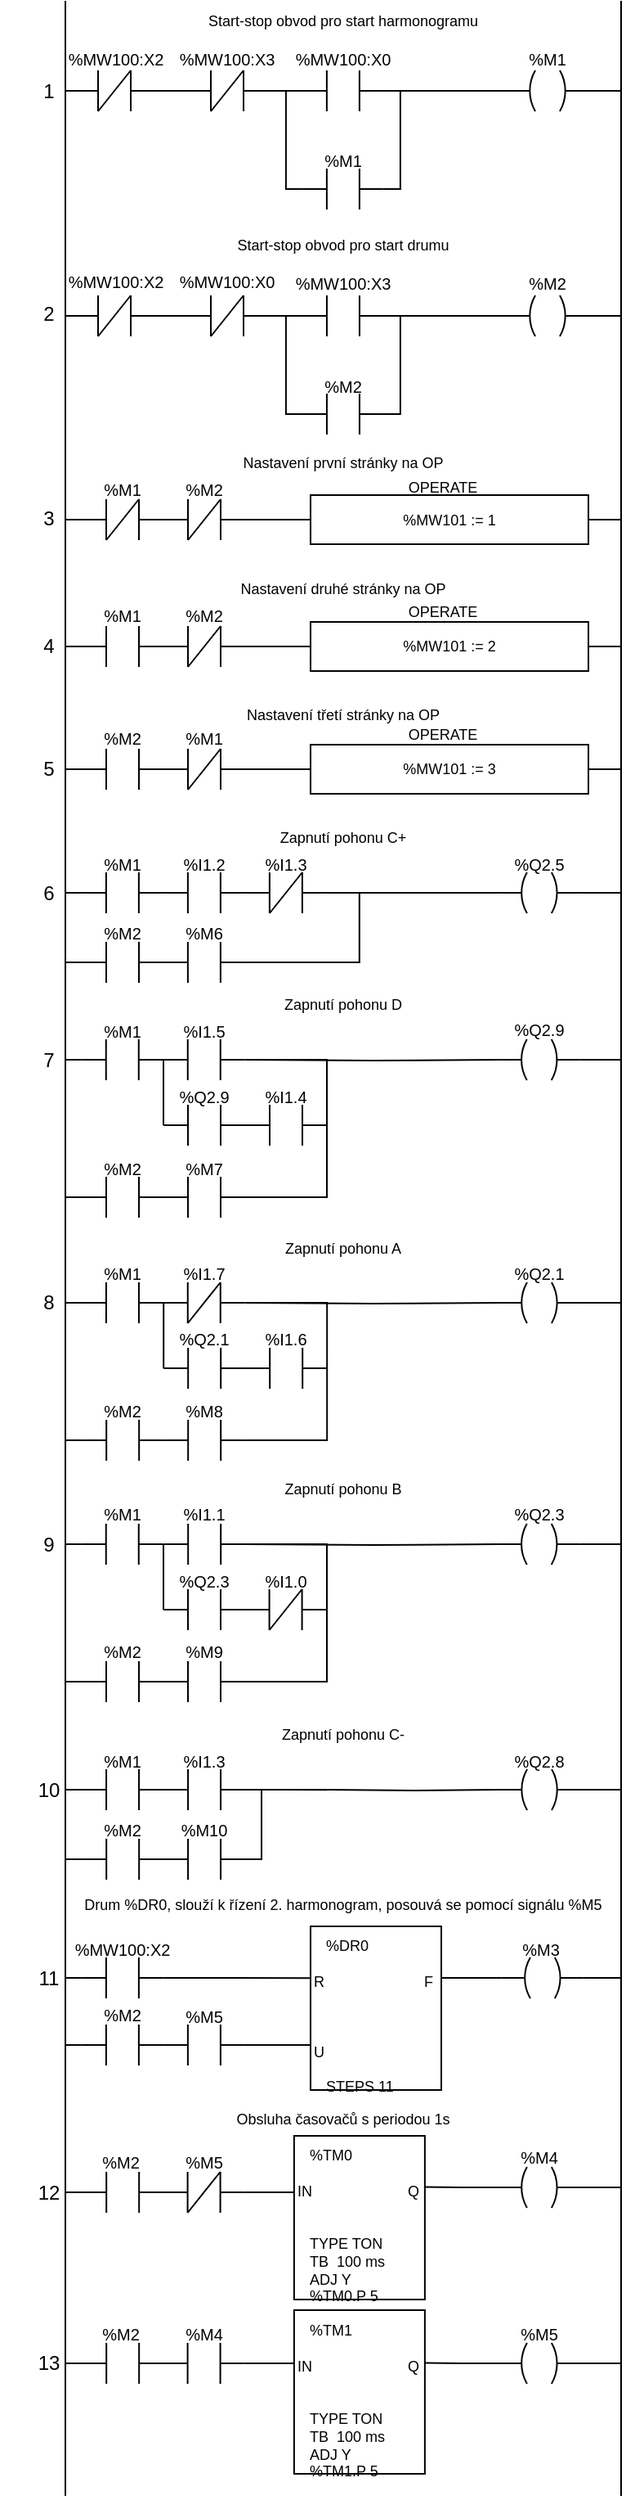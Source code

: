 <mxfile version="15.8.7" type="device"><diagram id="4Ps6pxTSDJ_XquDyBDDI" name="Stránka-1"><mxGraphModel dx="1879" dy="1018" grid="1" gridSize="10" guides="1" tooltips="1" connect="1" arrows="1" fold="1" page="1" pageScale="1" pageWidth="583" pageHeight="827" math="0" shadow="0"><root><mxCell id="0"/><mxCell id="1" parent="0"/><mxCell id="cjwB_SIOxZK8rJg51qbB-1" style="edgeStyle=orthogonalEdgeStyle;rounded=0;orthogonalLoop=1;jettySize=auto;html=1;exitX=0;exitY=0.5;exitDx=0;exitDy=0;exitPerimeter=0;endArrow=none;endFill=0;strokeWidth=1;" edge="1" parent="1" source="cjwB_SIOxZK8rJg51qbB-2"><mxGeometry relative="1" as="geometry"><mxPoint x="-390" y="160.7" as="targetPoint"/></mxGeometry></mxCell><mxCell id="cjwB_SIOxZK8rJg51qbB-269" style="edgeStyle=orthogonalEdgeStyle;rounded=0;orthogonalLoop=1;jettySize=auto;html=1;exitX=1;exitY=0.5;exitDx=0;exitDy=0;exitPerimeter=0;entryX=0;entryY=0.5;entryDx=0;entryDy=0;entryPerimeter=0;endArrow=none;endFill=0;" edge="1" parent="1" source="cjwB_SIOxZK8rJg51qbB-2" target="cjwB_SIOxZK8rJg51qbB-267"><mxGeometry relative="1" as="geometry"/></mxCell><mxCell id="cjwB_SIOxZK8rJg51qbB-2" value="" style="pointerEvents=1;verticalLabelPosition=bottom;shadow=0;dashed=0;align=center;html=1;verticalAlign=top;shape=mxgraph.electrical.plc_ladder.not_contact;strokeWidth=1;" vertex="1" parent="1"><mxGeometry x="-385" y="148" width="50" height="25" as="geometry"/></mxCell><mxCell id="cjwB_SIOxZK8rJg51qbB-3" style="edgeStyle=orthogonalEdgeStyle;rounded=0;orthogonalLoop=1;jettySize=auto;html=1;exitX=1;exitY=0.5;exitDx=0;exitDy=0;exitPerimeter=0;entryX=0;entryY=0.5;entryDx=0;entryDy=0;entryPerimeter=0;endArrow=none;endFill=0;strokeWidth=1;" edge="1" parent="1" source="cjwB_SIOxZK8rJg51qbB-4" target="cjwB_SIOxZK8rJg51qbB-10"><mxGeometry relative="1" as="geometry"/></mxCell><mxCell id="cjwB_SIOxZK8rJg51qbB-4" value="" style="pointerEvents=1;verticalLabelPosition=bottom;shadow=0;dashed=0;align=center;html=1;verticalAlign=top;shape=mxgraph.electrical.plc_ladder.contact;strokeWidth=1;" vertex="1" parent="1"><mxGeometry x="-245.06" y="148" width="50" height="25" as="geometry"/></mxCell><mxCell id="cjwB_SIOxZK8rJg51qbB-5" style="edgeStyle=orthogonalEdgeStyle;rounded=0;orthogonalLoop=1;jettySize=auto;html=1;exitX=1;exitY=0.5;exitDx=0;exitDy=0;exitPerimeter=0;entryX=1;entryY=0.5;entryDx=0;entryDy=0;entryPerimeter=0;endArrow=none;endFill=0;" edge="1" parent="1" source="cjwB_SIOxZK8rJg51qbB-7" target="cjwB_SIOxZK8rJg51qbB-4"><mxGeometry relative="1" as="geometry"><Array as="points"><mxPoint x="-185.06" y="220.5"/><mxPoint x="-185.06" y="160.5"/></Array></mxGeometry></mxCell><mxCell id="cjwB_SIOxZK8rJg51qbB-6" style="edgeStyle=orthogonalEdgeStyle;rounded=0;orthogonalLoop=1;jettySize=auto;html=1;exitX=0;exitY=0.5;exitDx=0;exitDy=0;exitPerimeter=0;entryX=0;entryY=0.5;entryDx=0;entryDy=0;entryPerimeter=0;endArrow=none;endFill=0;" edge="1" parent="1" source="cjwB_SIOxZK8rJg51qbB-7" target="cjwB_SIOxZK8rJg51qbB-4"><mxGeometry relative="1" as="geometry"><Array as="points"><mxPoint x="-255.06" y="220.5"/><mxPoint x="-255.06" y="160.5"/></Array></mxGeometry></mxCell><mxCell id="cjwB_SIOxZK8rJg51qbB-7" value="" style="pointerEvents=1;verticalLabelPosition=bottom;shadow=0;dashed=0;align=center;html=1;verticalAlign=top;shape=mxgraph.electrical.plc_ladder.contact;strokeWidth=1;" vertex="1" parent="1"><mxGeometry x="-245.06" y="208" width="50" height="25" as="geometry"/></mxCell><mxCell id="cjwB_SIOxZK8rJg51qbB-8" style="edgeStyle=orthogonalEdgeStyle;rounded=0;orthogonalLoop=1;jettySize=auto;html=1;endArrow=none;endFill=0;strokeWidth=1;" edge="1" parent="1"><mxGeometry relative="1" as="geometry"><mxPoint x="-50" y="105.5" as="targetPoint"/><mxPoint x="-50" y="1630" as="sourcePoint"/></mxGeometry></mxCell><mxCell id="cjwB_SIOxZK8rJg51qbB-9" style="edgeStyle=orthogonalEdgeStyle;rounded=0;orthogonalLoop=1;jettySize=auto;html=1;exitX=1;exitY=0.5;exitDx=0;exitDy=0;exitPerimeter=0;endArrow=none;endFill=0;" edge="1" parent="1" source="cjwB_SIOxZK8rJg51qbB-10"><mxGeometry relative="1" as="geometry"><mxPoint x="-50" y="160.381" as="targetPoint"/></mxGeometry></mxCell><mxCell id="cjwB_SIOxZK8rJg51qbB-10" value="" style="pointerEvents=1;verticalLabelPosition=bottom;shadow=0;dashed=0;align=center;html=1;verticalAlign=top;shape=mxgraph.electrical.plc_ladder.output_1;strokeWidth=1;" vertex="1" parent="1"><mxGeometry x="-120" y="148" width="50" height="25" as="geometry"/></mxCell><mxCell id="cjwB_SIOxZK8rJg51qbB-11" value="%MW100:X2" style="text;html=1;strokeColor=none;fillColor=none;align=center;verticalAlign=middle;whiteSpace=wrap;rounded=0;fontSize=10;strokeWidth=1;" vertex="1" parent="1"><mxGeometry x="-389" y="135.5" width="60" height="10" as="geometry"/></mxCell><mxCell id="cjwB_SIOxZK8rJg51qbB-12" value="%MW100:X0" style="text;html=1;strokeColor=none;fillColor=none;align=center;verticalAlign=middle;whiteSpace=wrap;rounded=0;fontSize=10;strokeWidth=1;" vertex="1" parent="1"><mxGeometry x="-250.06" y="135.5" width="60" height="10" as="geometry"/></mxCell><mxCell id="cjwB_SIOxZK8rJg51qbB-13" value="%M1" style="text;html=1;strokeColor=none;fillColor=none;align=center;verticalAlign=middle;whiteSpace=wrap;rounded=0;fontSize=10;strokeWidth=1;" vertex="1" parent="1"><mxGeometry x="-125" y="135.5" width="60" height="10" as="geometry"/></mxCell><mxCell id="cjwB_SIOxZK8rJg51qbB-14" value="%M1" style="text;html=1;strokeColor=none;fillColor=none;align=center;verticalAlign=middle;whiteSpace=wrap;rounded=0;fontSize=10;strokeWidth=1;" vertex="1" parent="1"><mxGeometry x="-250.06" y="198" width="60" height="10" as="geometry"/></mxCell><mxCell id="cjwB_SIOxZK8rJg51qbB-15" style="edgeStyle=orthogonalEdgeStyle;rounded=0;orthogonalLoop=1;jettySize=auto;html=1;endArrow=none;endFill=0;" edge="1" parent="1"><mxGeometry relative="1" as="geometry"><mxPoint x="-390" y="150.49" as="targetPoint"/><mxPoint x="-390" y="1630" as="sourcePoint"/><Array as="points"><mxPoint x="-390" y="105.49"/></Array></mxGeometry></mxCell><mxCell id="cjwB_SIOxZK8rJg51qbB-16" style="edgeStyle=orthogonalEdgeStyle;rounded=0;orthogonalLoop=1;jettySize=auto;html=1;exitX=1;exitY=0;exitDx=0;exitDy=0;endArrow=none;endFill=0;" edge="1" parent="1"><mxGeometry relative="1" as="geometry"><mxPoint x="-50" y="113" as="targetPoint"/><mxPoint x="-50" y="112.5" as="sourcePoint"/></mxGeometry></mxCell><mxCell id="cjwB_SIOxZK8rJg51qbB-18" style="edgeStyle=orthogonalEdgeStyle;rounded=0;orthogonalLoop=1;jettySize=auto;html=1;exitX=0.5;exitY=1;exitDx=0;exitDy=0;fontSize=9;endArrow=none;endFill=0;strokeWidth=1;" edge="1" parent="1" source="cjwB_SIOxZK8rJg51qbB-13" target="cjwB_SIOxZK8rJg51qbB-13"><mxGeometry relative="1" as="geometry"/></mxCell><mxCell id="cjwB_SIOxZK8rJg51qbB-19" style="edgeStyle=orthogonalEdgeStyle;rounded=0;orthogonalLoop=1;jettySize=auto;html=1;exitX=1;exitY=0.5;exitDx=0;exitDy=0;exitPerimeter=0;entryX=0;entryY=0.5;entryDx=0;entryDy=0;entryPerimeter=0;endArrow=none;endFill=0;" edge="1" parent="1" target="cjwB_SIOxZK8rJg51qbB-4"><mxGeometry relative="1" as="geometry"><mxPoint x="-250.06" y="160.5" as="sourcePoint"/></mxGeometry></mxCell><mxCell id="cjwB_SIOxZK8rJg51qbB-147" value="Obsluha časovačů s periodou 1s" style="text;html=1;strokeColor=none;fillColor=none;align=center;verticalAlign=middle;whiteSpace=wrap;rounded=0;fontSize=9;strokeWidth=1;" vertex="1" parent="1"><mxGeometry x="-390.06" y="1395" width="340" height="10" as="geometry"/></mxCell><mxCell id="cjwB_SIOxZK8rJg51qbB-149" style="edgeStyle=orthogonalEdgeStyle;rounded=0;orthogonalLoop=1;jettySize=auto;html=1;exitX=1;exitY=0.5;exitDx=0;exitDy=0;exitPerimeter=0;entryX=0.004;entryY=0.307;entryDx=0;entryDy=0;entryPerimeter=0;endArrow=none;endFill=0;" edge="1" parent="1" source="cjwB_SIOxZK8rJg51qbB-150" target="cjwB_SIOxZK8rJg51qbB-156"><mxGeometry relative="1" as="geometry"/></mxCell><mxCell id="cjwB_SIOxZK8rJg51qbB-150" value="" style="pointerEvents=1;verticalLabelPosition=bottom;shadow=0;dashed=0;align=center;html=1;verticalAlign=top;shape=mxgraph.electrical.plc_ladder.not_contact;fontSize=9;strokeWidth=1;" vertex="1" parent="1"><mxGeometry x="-330.21" y="1432" width="50" height="25" as="geometry"/></mxCell><mxCell id="cjwB_SIOxZK8rJg51qbB-151" value="%M5" style="text;html=1;strokeColor=none;fillColor=none;align=center;verticalAlign=middle;whiteSpace=wrap;rounded=0;fontSize=10;strokeWidth=1;" vertex="1" parent="1"><mxGeometry x="-335.21" y="1421" width="60" height="10" as="geometry"/></mxCell><mxCell id="cjwB_SIOxZK8rJg51qbB-152" style="edgeStyle=orthogonalEdgeStyle;rounded=0;orthogonalLoop=1;jettySize=auto;html=1;exitX=0;exitY=0.5;exitDx=0;exitDy=0;exitPerimeter=0;entryX=0.996;entryY=0.313;entryDx=0;entryDy=0;entryPerimeter=0;endArrow=none;endFill=0;" edge="1" parent="1" source="cjwB_SIOxZK8rJg51qbB-154" target="cjwB_SIOxZK8rJg51qbB-156"><mxGeometry relative="1" as="geometry"/></mxCell><mxCell id="cjwB_SIOxZK8rJg51qbB-153" style="edgeStyle=orthogonalEdgeStyle;rounded=0;orthogonalLoop=1;jettySize=auto;html=1;exitX=1;exitY=0.5;exitDx=0;exitDy=0;exitPerimeter=0;endArrow=none;endFill=0;" edge="1" parent="1" source="cjwB_SIOxZK8rJg51qbB-154"><mxGeometry relative="1" as="geometry"><mxPoint x="-50.06" y="1441.667" as="targetPoint"/></mxGeometry></mxCell><mxCell id="cjwB_SIOxZK8rJg51qbB-154" value="" style="pointerEvents=1;verticalLabelPosition=bottom;shadow=0;dashed=0;align=center;html=1;verticalAlign=top;shape=mxgraph.electrical.plc_ladder.output_1;strokeWidth=1;" vertex="1" parent="1"><mxGeometry x="-125.06" y="1429" width="50" height="25" as="geometry"/></mxCell><mxCell id="cjwB_SIOxZK8rJg51qbB-155" value="%M4" style="text;html=1;strokeColor=none;fillColor=none;align=center;verticalAlign=middle;whiteSpace=wrap;rounded=0;fontSize=10;strokeWidth=1;" vertex="1" parent="1"><mxGeometry x="-130.06" y="1418" width="60" height="10" as="geometry"/></mxCell><mxCell id="cjwB_SIOxZK8rJg51qbB-156" value="&amp;nbsp; &amp;nbsp;%TM0&lt;br&gt;&lt;br&gt;IN&lt;span style=&quot;white-space: pre&quot;&gt;&#9;&lt;/span&gt;&lt;span style=&quot;white-space: pre&quot;&gt;&#9;&lt;/span&gt;&lt;span style=&quot;white-space: pre&quot;&gt;&#9;&lt;/span&gt;&amp;nbsp; &amp;nbsp;Q&lt;br&gt;&lt;br&gt;&lt;br&gt;&amp;nbsp; &amp;nbsp;TYPE TON&lt;br&gt;&amp;nbsp; &amp;nbsp;TB&amp;nbsp; 100 ms&lt;br&gt;&amp;nbsp; &amp;nbsp;ADJ Y&lt;br&gt;&amp;nbsp; &amp;nbsp;%TM0.P 5" style="rounded=0;whiteSpace=wrap;html=1;fontSize=9;align=left;verticalAlign=top;strokeWidth=1;" vertex="1" parent="1"><mxGeometry x="-250.06" y="1410" width="80" height="100" as="geometry"/></mxCell><mxCell id="cjwB_SIOxZK8rJg51qbB-157" value="&amp;nbsp; &amp;nbsp;%TM1&lt;br&gt;&lt;br&gt;IN&lt;span style=&quot;white-space: pre&quot;&gt;&#9;&lt;/span&gt;&lt;span style=&quot;white-space: pre&quot;&gt;&#9;&lt;/span&gt;&lt;span style=&quot;white-space: pre&quot;&gt;&#9;&lt;/span&gt;&amp;nbsp; &amp;nbsp;Q&lt;br&gt;&lt;br&gt;&lt;br&gt;&amp;nbsp; &amp;nbsp;TYPE TON&lt;br&gt;&amp;nbsp; &amp;nbsp;TB&amp;nbsp; 100 ms&lt;br&gt;&amp;nbsp; &amp;nbsp;ADJ Y&lt;br&gt;&amp;nbsp; &amp;nbsp;%TM1.P 5" style="rounded=0;whiteSpace=wrap;html=1;fontSize=9;align=left;verticalAlign=top;strokeWidth=1;" vertex="1" parent="1"><mxGeometry x="-250.06" y="1516.5" width="80" height="100" as="geometry"/></mxCell><mxCell id="cjwB_SIOxZK8rJg51qbB-158" style="edgeStyle=orthogonalEdgeStyle;rounded=0;orthogonalLoop=1;jettySize=auto;html=1;exitX=0;exitY=0.5;exitDx=0;exitDy=0;exitPerimeter=0;endArrow=none;endFill=0;entryX=0.999;entryY=0.323;entryDx=0;entryDy=0;entryPerimeter=0;" edge="1" parent="1" source="cjwB_SIOxZK8rJg51qbB-160" target="cjwB_SIOxZK8rJg51qbB-157"><mxGeometry relative="1" as="geometry"><mxPoint x="-220.06" y="1548" as="targetPoint"/></mxGeometry></mxCell><mxCell id="cjwB_SIOxZK8rJg51qbB-159" style="edgeStyle=orthogonalEdgeStyle;rounded=0;orthogonalLoop=1;jettySize=auto;html=1;exitX=1;exitY=0.5;exitDx=0;exitDy=0;exitPerimeter=0;endArrow=none;endFill=0;" edge="1" parent="1" source="cjwB_SIOxZK8rJg51qbB-160"><mxGeometry relative="1" as="geometry"><mxPoint x="-50.06" y="1548.905" as="targetPoint"/></mxGeometry></mxCell><mxCell id="cjwB_SIOxZK8rJg51qbB-160" value="" style="pointerEvents=1;verticalLabelPosition=bottom;shadow=0;dashed=0;align=center;html=1;verticalAlign=top;shape=mxgraph.electrical.plc_ladder.output_1;strokeWidth=1;" vertex="1" parent="1"><mxGeometry x="-125.06" y="1536.5" width="50" height="25" as="geometry"/></mxCell><mxCell id="cjwB_SIOxZK8rJg51qbB-161" value="%M5" style="text;html=1;strokeColor=none;fillColor=none;align=center;verticalAlign=middle;whiteSpace=wrap;rounded=0;fontSize=10;strokeWidth=1;" vertex="1" parent="1"><mxGeometry x="-130.06" y="1525.5" width="60" height="10" as="geometry"/></mxCell><mxCell id="cjwB_SIOxZK8rJg51qbB-163" style="edgeStyle=orthogonalEdgeStyle;rounded=0;orthogonalLoop=1;jettySize=auto;html=1;exitX=1;exitY=0.5;exitDx=0;exitDy=0;exitPerimeter=0;entryX=0;entryY=0.325;entryDx=0;entryDy=0;entryPerimeter=0;endArrow=none;endFill=0;" edge="1" parent="1" source="cjwB_SIOxZK8rJg51qbB-164" target="cjwB_SIOxZK8rJg51qbB-157"><mxGeometry relative="1" as="geometry"/></mxCell><mxCell id="cjwB_SIOxZK8rJg51qbB-164" value="" style="pointerEvents=1;verticalLabelPosition=bottom;shadow=0;dashed=0;align=center;html=1;verticalAlign=top;shape=mxgraph.electrical.plc_ladder.contact;strokeWidth=1;" vertex="1" parent="1"><mxGeometry x="-330.21" y="1536.5" width="50" height="25" as="geometry"/></mxCell><mxCell id="cjwB_SIOxZK8rJg51qbB-165" value="%M4" style="text;html=1;strokeColor=none;fillColor=none;align=center;verticalAlign=middle;whiteSpace=wrap;rounded=0;fontSize=10;strokeWidth=1;" vertex="1" parent="1"><mxGeometry x="-335.21" y="1525.5" width="60" height="10" as="geometry"/></mxCell><mxCell id="cjwB_SIOxZK8rJg51qbB-248" value="&lt;font style=&quot;font-size: 9px&quot;&gt;Start-stop obvod pro start harmonogramu&lt;/font&gt;" style="text;html=1;strokeColor=none;fillColor=none;align=center;verticalAlign=middle;whiteSpace=wrap;rounded=0;fontSize=9;strokeWidth=1;" vertex="1" parent="1"><mxGeometry x="-390" y="112.5" width="340" height="10" as="geometry"/></mxCell><mxCell id="cjwB_SIOxZK8rJg51qbB-263" style="edgeStyle=orthogonalEdgeStyle;rounded=0;orthogonalLoop=1;jettySize=auto;html=1;exitX=0;exitY=0.5;exitDx=0;exitDy=0;exitPerimeter=0;endArrow=none;endFill=0;" edge="1" parent="1" source="cjwB_SIOxZK8rJg51qbB-250"><mxGeometry relative="1" as="geometry"><mxPoint x="-390" y="298" as="targetPoint"/></mxGeometry></mxCell><mxCell id="cjwB_SIOxZK8rJg51qbB-270" style="edgeStyle=orthogonalEdgeStyle;rounded=0;orthogonalLoop=1;jettySize=auto;html=1;exitX=1;exitY=0.5;exitDx=0;exitDy=0;exitPerimeter=0;entryX=0;entryY=0.5;entryDx=0;entryDy=0;entryPerimeter=0;endArrow=none;endFill=0;" edge="1" parent="1" source="cjwB_SIOxZK8rJg51qbB-250" target="cjwB_SIOxZK8rJg51qbB-266"><mxGeometry relative="1" as="geometry"/></mxCell><mxCell id="cjwB_SIOxZK8rJg51qbB-250" value="" style="pointerEvents=1;verticalLabelPosition=bottom;shadow=0;dashed=0;align=center;html=1;verticalAlign=top;shape=mxgraph.electrical.plc_ladder.not_contact;strokeWidth=1;" vertex="1" parent="1"><mxGeometry x="-385" y="285.5" width="50" height="25" as="geometry"/></mxCell><mxCell id="cjwB_SIOxZK8rJg51qbB-251" style="edgeStyle=orthogonalEdgeStyle;rounded=0;orthogonalLoop=1;jettySize=auto;html=1;exitX=1;exitY=0.5;exitDx=0;exitDy=0;exitPerimeter=0;entryX=0;entryY=0.5;entryDx=0;entryDy=0;entryPerimeter=0;endArrow=none;endFill=0;strokeWidth=1;" edge="1" parent="1" source="cjwB_SIOxZK8rJg51qbB-252" target="cjwB_SIOxZK8rJg51qbB-256"><mxGeometry relative="1" as="geometry"/></mxCell><mxCell id="cjwB_SIOxZK8rJg51qbB-252" value="" style="pointerEvents=1;verticalLabelPosition=bottom;shadow=0;dashed=0;align=center;html=1;verticalAlign=top;shape=mxgraph.electrical.plc_ladder.contact;strokeWidth=1;" vertex="1" parent="1"><mxGeometry x="-245.03" y="285.5" width="50" height="25" as="geometry"/></mxCell><mxCell id="cjwB_SIOxZK8rJg51qbB-253" style="edgeStyle=orthogonalEdgeStyle;rounded=0;orthogonalLoop=1;jettySize=auto;html=1;exitX=1;exitY=0.5;exitDx=0;exitDy=0;exitPerimeter=0;entryX=1;entryY=0.5;entryDx=0;entryDy=0;entryPerimeter=0;endArrow=none;endFill=0;" edge="1" parent="1" source="cjwB_SIOxZK8rJg51qbB-255" target="cjwB_SIOxZK8rJg51qbB-252"><mxGeometry relative="1" as="geometry"><Array as="points"><mxPoint x="-185.03" y="358"/><mxPoint x="-185.03" y="298"/></Array></mxGeometry></mxCell><mxCell id="cjwB_SIOxZK8rJg51qbB-254" style="edgeStyle=orthogonalEdgeStyle;rounded=0;orthogonalLoop=1;jettySize=auto;html=1;exitX=0;exitY=0.5;exitDx=0;exitDy=0;exitPerimeter=0;entryX=0;entryY=0.5;entryDx=0;entryDy=0;entryPerimeter=0;endArrow=none;endFill=0;" edge="1" parent="1" source="cjwB_SIOxZK8rJg51qbB-255" target="cjwB_SIOxZK8rJg51qbB-252"><mxGeometry relative="1" as="geometry"><Array as="points"><mxPoint x="-255.03" y="358"/><mxPoint x="-255.03" y="298"/></Array></mxGeometry></mxCell><mxCell id="cjwB_SIOxZK8rJg51qbB-255" value="" style="pointerEvents=1;verticalLabelPosition=bottom;shadow=0;dashed=0;align=center;html=1;verticalAlign=top;shape=mxgraph.electrical.plc_ladder.contact;strokeWidth=1;" vertex="1" parent="1"><mxGeometry x="-245.03" y="345.5" width="50" height="25" as="geometry"/></mxCell><mxCell id="cjwB_SIOxZK8rJg51qbB-264" style="edgeStyle=orthogonalEdgeStyle;rounded=0;orthogonalLoop=1;jettySize=auto;html=1;exitX=1;exitY=0.5;exitDx=0;exitDy=0;exitPerimeter=0;endArrow=none;endFill=0;" edge="1" parent="1" source="cjwB_SIOxZK8rJg51qbB-256"><mxGeometry relative="1" as="geometry"><mxPoint x="-50" y="298" as="targetPoint"/></mxGeometry></mxCell><mxCell id="cjwB_SIOxZK8rJg51qbB-256" value="" style="pointerEvents=1;verticalLabelPosition=bottom;shadow=0;dashed=0;align=center;html=1;verticalAlign=top;shape=mxgraph.electrical.plc_ladder.output_1;strokeWidth=1;" vertex="1" parent="1"><mxGeometry x="-120" y="285.5" width="50" height="25" as="geometry"/></mxCell><mxCell id="cjwB_SIOxZK8rJg51qbB-257" value="%MW100:X2" style="text;html=1;strokeColor=none;fillColor=none;align=center;verticalAlign=middle;whiteSpace=wrap;rounded=0;fontSize=10;strokeWidth=1;" vertex="1" parent="1"><mxGeometry x="-389" y="272" width="60" height="10" as="geometry"/></mxCell><mxCell id="cjwB_SIOxZK8rJg51qbB-258" value="%MW100:X3" style="text;html=1;strokeColor=none;fillColor=none;align=center;verticalAlign=middle;whiteSpace=wrap;rounded=0;fontSize=10;strokeWidth=1;" vertex="1" parent="1"><mxGeometry x="-250.03" y="273" width="60" height="10" as="geometry"/></mxCell><mxCell id="cjwB_SIOxZK8rJg51qbB-259" value="%M2" style="text;html=1;strokeColor=none;fillColor=none;align=center;verticalAlign=middle;whiteSpace=wrap;rounded=0;fontSize=10;strokeWidth=1;" vertex="1" parent="1"><mxGeometry x="-250.03" y="335.5" width="60" height="10" as="geometry"/></mxCell><mxCell id="cjwB_SIOxZK8rJg51qbB-260" style="edgeStyle=orthogonalEdgeStyle;rounded=0;orthogonalLoop=1;jettySize=auto;html=1;exitX=0.5;exitY=1;exitDx=0;exitDy=0;fontSize=9;endArrow=none;endFill=0;strokeWidth=1;" edge="1" parent="1"><mxGeometry relative="1" as="geometry"><mxPoint x="-95" y="283" as="sourcePoint"/><mxPoint x="-95" y="283" as="targetPoint"/></mxGeometry></mxCell><mxCell id="cjwB_SIOxZK8rJg51qbB-261" style="edgeStyle=orthogonalEdgeStyle;rounded=0;orthogonalLoop=1;jettySize=auto;html=1;exitX=1;exitY=0.5;exitDx=0;exitDy=0;exitPerimeter=0;entryX=0;entryY=0.5;entryDx=0;entryDy=0;entryPerimeter=0;endArrow=none;endFill=0;" edge="1" parent="1" target="cjwB_SIOxZK8rJg51qbB-252"><mxGeometry relative="1" as="geometry"><mxPoint x="-250.03" y="298" as="sourcePoint"/></mxGeometry></mxCell><mxCell id="cjwB_SIOxZK8rJg51qbB-262" value="&lt;font style=&quot;font-size: 9px&quot;&gt;Start-stop obvod pro start drumu&lt;/font&gt;" style="text;html=1;strokeColor=none;fillColor=none;align=center;verticalAlign=middle;whiteSpace=wrap;rounded=0;fontSize=9;strokeWidth=1;" vertex="1" parent="1"><mxGeometry x="-390" y="250" width="340" height="10" as="geometry"/></mxCell><mxCell id="cjwB_SIOxZK8rJg51qbB-265" value="%M2" style="text;html=1;strokeColor=none;fillColor=none;align=center;verticalAlign=middle;whiteSpace=wrap;rounded=0;fontSize=10;strokeWidth=1;" vertex="1" parent="1"><mxGeometry x="-125" y="273" width="60" height="10" as="geometry"/></mxCell><mxCell id="cjwB_SIOxZK8rJg51qbB-272" style="edgeStyle=orthogonalEdgeStyle;rounded=0;orthogonalLoop=1;jettySize=auto;html=1;exitX=1;exitY=0.5;exitDx=0;exitDy=0;exitPerimeter=0;endArrow=none;endFill=0;" edge="1" parent="1" source="cjwB_SIOxZK8rJg51qbB-266"><mxGeometry relative="1" as="geometry"><mxPoint x="-250" y="298" as="targetPoint"/></mxGeometry></mxCell><mxCell id="cjwB_SIOxZK8rJg51qbB-266" value="" style="pointerEvents=1;verticalLabelPosition=bottom;shadow=0;dashed=0;align=center;html=1;verticalAlign=top;shape=mxgraph.electrical.plc_ladder.not_contact;strokeWidth=1;" vertex="1" parent="1"><mxGeometry x="-316" y="285.5" width="50" height="25" as="geometry"/></mxCell><mxCell id="cjwB_SIOxZK8rJg51qbB-273" style="edgeStyle=orthogonalEdgeStyle;rounded=0;orthogonalLoop=1;jettySize=auto;html=1;exitX=1;exitY=0.5;exitDx=0;exitDy=0;exitPerimeter=0;endArrow=none;endFill=0;" edge="1" parent="1" source="cjwB_SIOxZK8rJg51qbB-267"><mxGeometry relative="1" as="geometry"><mxPoint x="-250" y="160" as="targetPoint"/></mxGeometry></mxCell><mxCell id="cjwB_SIOxZK8rJg51qbB-267" value="" style="pointerEvents=1;verticalLabelPosition=bottom;shadow=0;dashed=0;align=center;html=1;verticalAlign=top;shape=mxgraph.electrical.plc_ladder.not_contact;strokeWidth=1;" vertex="1" parent="1"><mxGeometry x="-316" y="148" width="50" height="25" as="geometry"/></mxCell><mxCell id="cjwB_SIOxZK8rJg51qbB-268" style="edgeStyle=orthogonalEdgeStyle;rounded=0;orthogonalLoop=1;jettySize=auto;html=1;exitX=0.5;exitY=1;exitDx=0;exitDy=0;endArrow=none;endFill=0;" edge="1" parent="1" source="cjwB_SIOxZK8rJg51qbB-11" target="cjwB_SIOxZK8rJg51qbB-11"><mxGeometry relative="1" as="geometry"/></mxCell><mxCell id="cjwB_SIOxZK8rJg51qbB-274" value="%MW100:X0" style="text;html=1;strokeColor=none;fillColor=none;align=center;verticalAlign=middle;whiteSpace=wrap;rounded=0;fontSize=10;strokeWidth=1;" vertex="1" parent="1"><mxGeometry x="-321" y="272" width="60" height="10" as="geometry"/></mxCell><mxCell id="cjwB_SIOxZK8rJg51qbB-275" value="%MW100:X3" style="text;html=1;strokeColor=none;fillColor=none;align=center;verticalAlign=middle;whiteSpace=wrap;rounded=0;fontSize=10;strokeWidth=1;" vertex="1" parent="1"><mxGeometry x="-321" y="135.5" width="60" height="10" as="geometry"/></mxCell><mxCell id="cjwB_SIOxZK8rJg51qbB-276" style="edgeStyle=orthogonalEdgeStyle;rounded=0;orthogonalLoop=1;jettySize=auto;html=1;exitX=0;exitY=0.5;exitDx=0;exitDy=0;exitPerimeter=0;endArrow=none;endFill=0;" edge="1" parent="1" source="cjwB_SIOxZK8rJg51qbB-277"><mxGeometry relative="1" as="geometry"><mxPoint x="-390" y="422.405" as="targetPoint"/></mxGeometry></mxCell><mxCell id="cjwB_SIOxZK8rJg51qbB-277" value="" style="pointerEvents=1;verticalLabelPosition=bottom;shadow=0;dashed=0;align=center;html=1;verticalAlign=top;shape=mxgraph.electrical.plc_ladder.not_contact;strokeWidth=1;" vertex="1" parent="1"><mxGeometry x="-380" y="410" width="50" height="25" as="geometry"/></mxCell><mxCell id="cjwB_SIOxZK8rJg51qbB-278" style="edgeStyle=orthogonalEdgeStyle;rounded=0;orthogonalLoop=1;jettySize=auto;html=1;exitX=1;exitY=0.5;exitDx=0;exitDy=0;exitPerimeter=0;entryX=0;entryY=0.5;entryDx=0;entryDy=0;endArrow=none;endFill=0;" edge="1" parent="1" source="cjwB_SIOxZK8rJg51qbB-279" target="cjwB_SIOxZK8rJg51qbB-281"><mxGeometry relative="1" as="geometry"/></mxCell><mxCell id="cjwB_SIOxZK8rJg51qbB-279" value="" style="pointerEvents=1;verticalLabelPosition=bottom;shadow=0;dashed=0;align=center;html=1;verticalAlign=top;shape=mxgraph.electrical.plc_ladder.not_contact;strokeWidth=1;" vertex="1" parent="1"><mxGeometry x="-330" y="410" width="50" height="25" as="geometry"/></mxCell><mxCell id="cjwB_SIOxZK8rJg51qbB-280" style="edgeStyle=orthogonalEdgeStyle;rounded=0;orthogonalLoop=1;jettySize=auto;html=1;exitX=1;exitY=0.5;exitDx=0;exitDy=0;endArrow=none;endFill=0;" edge="1" parent="1" source="cjwB_SIOxZK8rJg51qbB-281"><mxGeometry relative="1" as="geometry"><mxPoint x="-50" y="422.405" as="targetPoint"/></mxGeometry></mxCell><mxCell id="cjwB_SIOxZK8rJg51qbB-281" value="%MW101 := 1" style="rounded=0;whiteSpace=wrap;html=1;fontSize=9;strokeWidth=1;" vertex="1" parent="1"><mxGeometry x="-240" y="407.5" width="170" height="30" as="geometry"/></mxCell><mxCell id="cjwB_SIOxZK8rJg51qbB-282" value="OPERATE" style="text;html=1;strokeColor=none;fillColor=none;align=center;verticalAlign=middle;whiteSpace=wrap;rounded=0;fontSize=9;strokeWidth=1;" vertex="1" parent="1"><mxGeometry x="-189" y="397.5" width="60" height="10" as="geometry"/></mxCell><mxCell id="cjwB_SIOxZK8rJg51qbB-283" value="&lt;font style=&quot;font-size: 9px&quot;&gt;Nastavení první stránky na OP&lt;/font&gt;" style="text;html=1;strokeColor=none;fillColor=none;align=center;verticalAlign=middle;whiteSpace=wrap;rounded=0;fontSize=9;strokeWidth=1;" vertex="1" parent="1"><mxGeometry x="-390" y="382.5" width="340" height="10" as="geometry"/></mxCell><mxCell id="cjwB_SIOxZK8rJg51qbB-284" value="%M1" style="text;html=1;strokeColor=none;fillColor=none;align=center;verticalAlign=middle;whiteSpace=wrap;rounded=0;fontSize=10;strokeWidth=1;" vertex="1" parent="1"><mxGeometry x="-385" y="398.5" width="60" height="10" as="geometry"/></mxCell><mxCell id="cjwB_SIOxZK8rJg51qbB-285" value="%M2" style="text;html=1;strokeColor=none;fillColor=none;align=center;verticalAlign=middle;whiteSpace=wrap;rounded=0;fontSize=10;strokeWidth=1;" vertex="1" parent="1"><mxGeometry x="-335" y="398.5" width="60" height="10" as="geometry"/></mxCell><mxCell id="cjwB_SIOxZK8rJg51qbB-286" style="edgeStyle=orthogonalEdgeStyle;rounded=0;orthogonalLoop=1;jettySize=auto;html=1;exitX=0;exitY=0.5;exitDx=0;exitDy=0;exitPerimeter=0;endArrow=none;endFill=0;" edge="1" parent="1"><mxGeometry relative="1" as="geometry"><mxPoint x="-390" y="500.024" as="targetPoint"/><mxPoint x="-380" y="500" as="sourcePoint"/></mxGeometry></mxCell><mxCell id="cjwB_SIOxZK8rJg51qbB-287" style="edgeStyle=orthogonalEdgeStyle;rounded=0;orthogonalLoop=1;jettySize=auto;html=1;exitX=1;exitY=0.5;exitDx=0;exitDy=0;exitPerimeter=0;entryX=0;entryY=0.5;entryDx=0;entryDy=0;endArrow=none;endFill=0;" edge="1" parent="1" source="cjwB_SIOxZK8rJg51qbB-288" target="cjwB_SIOxZK8rJg51qbB-290"><mxGeometry relative="1" as="geometry"/></mxCell><mxCell id="cjwB_SIOxZK8rJg51qbB-288" value="" style="pointerEvents=1;verticalLabelPosition=bottom;shadow=0;dashed=0;align=center;html=1;verticalAlign=top;shape=mxgraph.electrical.plc_ladder.not_contact;strokeWidth=1;" vertex="1" parent="1"><mxGeometry x="-330" y="487.5" width="50" height="25" as="geometry"/></mxCell><mxCell id="cjwB_SIOxZK8rJg51qbB-289" style="edgeStyle=orthogonalEdgeStyle;rounded=0;orthogonalLoop=1;jettySize=auto;html=1;exitX=1;exitY=0.5;exitDx=0;exitDy=0;endArrow=none;endFill=0;" edge="1" parent="1" source="cjwB_SIOxZK8rJg51qbB-290"><mxGeometry relative="1" as="geometry"><mxPoint x="-50" y="500.024" as="targetPoint"/></mxGeometry></mxCell><mxCell id="cjwB_SIOxZK8rJg51qbB-290" value="%MW101 := 2" style="rounded=0;whiteSpace=wrap;html=1;fontSize=9;strokeWidth=1;" vertex="1" parent="1"><mxGeometry x="-240" y="485" width="170" height="30" as="geometry"/></mxCell><mxCell id="cjwB_SIOxZK8rJg51qbB-291" value="OPERATE" style="text;html=1;strokeColor=none;fillColor=none;align=center;verticalAlign=middle;whiteSpace=wrap;rounded=0;fontSize=9;strokeWidth=1;" vertex="1" parent="1"><mxGeometry x="-189" y="474" width="60" height="10" as="geometry"/></mxCell><mxCell id="cjwB_SIOxZK8rJg51qbB-292" value="%M1" style="text;html=1;strokeColor=none;fillColor=none;align=center;verticalAlign=middle;whiteSpace=wrap;rounded=0;fontSize=10;strokeWidth=1;" vertex="1" parent="1"><mxGeometry x="-385" y="476" width="60" height="10" as="geometry"/></mxCell><mxCell id="cjwB_SIOxZK8rJg51qbB-293" value="%M2" style="text;html=1;strokeColor=none;fillColor=none;align=center;verticalAlign=middle;whiteSpace=wrap;rounded=0;fontSize=10;strokeWidth=1;" vertex="1" parent="1"><mxGeometry x="-335" y="476" width="60" height="10" as="geometry"/></mxCell><mxCell id="cjwB_SIOxZK8rJg51qbB-294" value="&lt;font style=&quot;font-size: 9px&quot;&gt;Nastavení druhé stránky na OP&lt;/font&gt;" style="text;html=1;strokeColor=none;fillColor=none;align=center;verticalAlign=middle;whiteSpace=wrap;rounded=0;fontSize=9;strokeWidth=1;" vertex="1" parent="1"><mxGeometry x="-390" y="459.5" width="340" height="10" as="geometry"/></mxCell><mxCell id="cjwB_SIOxZK8rJg51qbB-295" style="edgeStyle=orthogonalEdgeStyle;rounded=0;orthogonalLoop=1;jettySize=auto;html=1;exitX=0;exitY=0.5;exitDx=0;exitDy=0;exitPerimeter=0;endArrow=none;endFill=0;" edge="1" parent="1"><mxGeometry relative="1" as="geometry"><mxPoint x="-390" y="574.786" as="targetPoint"/><mxPoint x="-380" y="575" as="sourcePoint"/></mxGeometry></mxCell><mxCell id="cjwB_SIOxZK8rJg51qbB-296" style="edgeStyle=orthogonalEdgeStyle;rounded=0;orthogonalLoop=1;jettySize=auto;html=1;exitX=1;exitY=0.5;exitDx=0;exitDy=0;exitPerimeter=0;entryX=0;entryY=0.5;entryDx=0;entryDy=0;endArrow=none;endFill=0;" edge="1" parent="1" source="cjwB_SIOxZK8rJg51qbB-297" target="cjwB_SIOxZK8rJg51qbB-299"><mxGeometry relative="1" as="geometry"/></mxCell><mxCell id="cjwB_SIOxZK8rJg51qbB-297" value="" style="pointerEvents=1;verticalLabelPosition=bottom;shadow=0;dashed=0;align=center;html=1;verticalAlign=top;shape=mxgraph.electrical.plc_ladder.not_contact;strokeWidth=1;" vertex="1" parent="1"><mxGeometry x="-330" y="562.5" width="50" height="25" as="geometry"/></mxCell><mxCell id="cjwB_SIOxZK8rJg51qbB-298" style="edgeStyle=orthogonalEdgeStyle;rounded=0;orthogonalLoop=1;jettySize=auto;html=1;exitX=1;exitY=0.5;exitDx=0;exitDy=0;endArrow=none;endFill=0;" edge="1" parent="1" source="cjwB_SIOxZK8rJg51qbB-299"><mxGeometry relative="1" as="geometry"><mxPoint x="-50" y="574.786" as="targetPoint"/></mxGeometry></mxCell><mxCell id="cjwB_SIOxZK8rJg51qbB-299" value="%MW101 := 3" style="rounded=0;whiteSpace=wrap;html=1;fontSize=9;strokeWidth=1;" vertex="1" parent="1"><mxGeometry x="-240" y="560" width="170" height="30" as="geometry"/></mxCell><mxCell id="cjwB_SIOxZK8rJg51qbB-300" value="OPERATE" style="text;html=1;strokeColor=none;fillColor=none;align=center;verticalAlign=middle;whiteSpace=wrap;rounded=0;fontSize=9;strokeWidth=1;" vertex="1" parent="1"><mxGeometry x="-189" y="549" width="60" height="10" as="geometry"/></mxCell><mxCell id="cjwB_SIOxZK8rJg51qbB-301" value="%M2" style="text;html=1;strokeColor=none;fillColor=none;align=center;verticalAlign=middle;whiteSpace=wrap;rounded=0;fontSize=10;strokeWidth=1;" vertex="1" parent="1"><mxGeometry x="-385" y="551" width="60" height="10" as="geometry"/></mxCell><mxCell id="cjwB_SIOxZK8rJg51qbB-302" value="%M1" style="text;html=1;strokeColor=none;fillColor=none;align=center;verticalAlign=middle;whiteSpace=wrap;rounded=0;fontSize=10;strokeWidth=1;" vertex="1" parent="1"><mxGeometry x="-335" y="551" width="60" height="10" as="geometry"/></mxCell><mxCell id="cjwB_SIOxZK8rJg51qbB-303" value="&lt;font style=&quot;font-size: 9px&quot;&gt;Nastavení třetí stránky na OP&lt;/font&gt;" style="text;html=1;strokeColor=none;fillColor=none;align=center;verticalAlign=middle;whiteSpace=wrap;rounded=0;fontSize=9;strokeWidth=1;" vertex="1" parent="1"><mxGeometry x="-390" y="536.5" width="340" height="10" as="geometry"/></mxCell><mxCell id="cjwB_SIOxZK8rJg51qbB-304" value="" style="pointerEvents=1;verticalLabelPosition=bottom;shadow=0;dashed=0;align=center;html=1;verticalAlign=top;shape=mxgraph.electrical.plc_ladder.contact;strokeWidth=1;" vertex="1" parent="1"><mxGeometry x="-380" y="487.5" width="50" height="25" as="geometry"/></mxCell><mxCell id="cjwB_SIOxZK8rJg51qbB-305" value="" style="pointerEvents=1;verticalLabelPosition=bottom;shadow=0;dashed=0;align=center;html=1;verticalAlign=top;shape=mxgraph.electrical.plc_ladder.contact;strokeWidth=1;" vertex="1" parent="1"><mxGeometry x="-380" y="562.5" width="50" height="25" as="geometry"/></mxCell><mxCell id="cjwB_SIOxZK8rJg51qbB-313" style="edgeStyle=orthogonalEdgeStyle;rounded=0;orthogonalLoop=1;jettySize=auto;html=1;exitX=0;exitY=0.5;exitDx=0;exitDy=0;exitPerimeter=0;endArrow=none;endFill=0;" edge="1" parent="1" source="cjwB_SIOxZK8rJg51qbB-306"><mxGeometry relative="1" as="geometry"><mxPoint x="-390" y="650.571" as="targetPoint"/></mxGeometry></mxCell><mxCell id="cjwB_SIOxZK8rJg51qbB-306" value="" style="pointerEvents=1;verticalLabelPosition=bottom;shadow=0;dashed=0;align=center;html=1;verticalAlign=top;shape=mxgraph.electrical.plc_ladder.contact;strokeWidth=1;" vertex="1" parent="1"><mxGeometry x="-380.06" y="638" width="50" height="25" as="geometry"/></mxCell><mxCell id="cjwB_SIOxZK8rJg51qbB-307" value="%Q2.5" style="text;html=1;strokeColor=none;fillColor=none;align=center;verticalAlign=middle;whiteSpace=wrap;rounded=0;fontSize=10;strokeWidth=1;" vertex="1" parent="1"><mxGeometry x="-130.06" y="628" width="60" height="10" as="geometry"/></mxCell><mxCell id="cjwB_SIOxZK8rJg51qbB-314" style="edgeStyle=orthogonalEdgeStyle;rounded=0;orthogonalLoop=1;jettySize=auto;html=1;exitX=1;exitY=0.5;exitDx=0;exitDy=0;exitPerimeter=0;endArrow=none;endFill=0;" edge="1" parent="1" source="cjwB_SIOxZK8rJg51qbB-309"><mxGeometry relative="1" as="geometry"><mxPoint x="-50" y="650.571" as="targetPoint"/></mxGeometry></mxCell><mxCell id="cjwB_SIOxZK8rJg51qbB-309" value="" style="pointerEvents=1;verticalLabelPosition=bottom;shadow=0;dashed=0;align=center;html=1;verticalAlign=top;shape=mxgraph.electrical.plc_ladder.output_1;strokeWidth=1;" vertex="1" parent="1"><mxGeometry x="-125.06" y="638" width="50" height="25" as="geometry"/></mxCell><mxCell id="cjwB_SIOxZK8rJg51qbB-310" value="%M1" style="text;html=1;strokeColor=none;fillColor=none;align=center;verticalAlign=middle;whiteSpace=wrap;rounded=0;fontSize=10;strokeWidth=1;" vertex="1" parent="1"><mxGeometry x="-385.06" y="628" width="60" height="10" as="geometry"/></mxCell><mxCell id="cjwB_SIOxZK8rJg51qbB-311" value="Zapnutí pohonu C+" style="text;html=1;strokeColor=none;fillColor=none;align=center;verticalAlign=middle;whiteSpace=wrap;rounded=0;fontSize=9;strokeWidth=1;" vertex="1" parent="1"><mxGeometry x="-390.06" y="612" width="340" height="10" as="geometry"/></mxCell><mxCell id="cjwB_SIOxZK8rJg51qbB-315" value="" style="pointerEvents=1;verticalLabelPosition=bottom;shadow=0;dashed=0;align=center;html=1;verticalAlign=top;shape=mxgraph.electrical.plc_ladder.contact;strokeWidth=1;" vertex="1" parent="1"><mxGeometry x="-330.06" y="638" width="50" height="25" as="geometry"/></mxCell><mxCell id="cjwB_SIOxZK8rJg51qbB-323" style="edgeStyle=orthogonalEdgeStyle;rounded=0;orthogonalLoop=1;jettySize=auto;html=1;exitX=1;exitY=0.5;exitDx=0;exitDy=0;exitPerimeter=0;entryX=0;entryY=0.5;entryDx=0;entryDy=0;entryPerimeter=0;endArrow=none;endFill=0;" edge="1" parent="1" source="cjwB_SIOxZK8rJg51qbB-316" target="cjwB_SIOxZK8rJg51qbB-309"><mxGeometry relative="1" as="geometry"/></mxCell><mxCell id="cjwB_SIOxZK8rJg51qbB-316" value="" style="pointerEvents=1;verticalLabelPosition=bottom;shadow=0;dashed=0;align=center;html=1;verticalAlign=top;shape=mxgraph.electrical.plc_ladder.not_contact;strokeWidth=1;" vertex="1" parent="1"><mxGeometry x="-280.06" y="638" width="50" height="25" as="geometry"/></mxCell><mxCell id="cjwB_SIOxZK8rJg51qbB-325" style="edgeStyle=orthogonalEdgeStyle;rounded=0;orthogonalLoop=1;jettySize=auto;html=1;exitX=0;exitY=0.5;exitDx=0;exitDy=0;exitPerimeter=0;endArrow=none;endFill=0;" edge="1" parent="1" source="cjwB_SIOxZK8rJg51qbB-317"><mxGeometry relative="1" as="geometry"><mxPoint x="-390" y="692.857" as="targetPoint"/></mxGeometry></mxCell><mxCell id="cjwB_SIOxZK8rJg51qbB-317" value="" style="pointerEvents=1;verticalLabelPosition=bottom;shadow=0;dashed=0;align=center;html=1;verticalAlign=top;shape=mxgraph.electrical.plc_ladder.contact;strokeWidth=1;" vertex="1" parent="1"><mxGeometry x="-380" y="680.5" width="50" height="25" as="geometry"/></mxCell><mxCell id="cjwB_SIOxZK8rJg51qbB-324" style="edgeStyle=orthogonalEdgeStyle;rounded=0;orthogonalLoop=1;jettySize=auto;html=1;exitX=1;exitY=0.5;exitDx=0;exitDy=0;exitPerimeter=0;entryX=1;entryY=0.5;entryDx=0;entryDy=0;entryPerimeter=0;endArrow=none;endFill=0;" edge="1" parent="1" source="cjwB_SIOxZK8rJg51qbB-318" target="cjwB_SIOxZK8rJg51qbB-316"><mxGeometry relative="1" as="geometry"/></mxCell><mxCell id="cjwB_SIOxZK8rJg51qbB-318" value="" style="pointerEvents=1;verticalLabelPosition=bottom;shadow=0;dashed=0;align=center;html=1;verticalAlign=top;shape=mxgraph.electrical.plc_ladder.contact;strokeWidth=1;" vertex="1" parent="1"><mxGeometry x="-330.06" y="680.5" width="50" height="25" as="geometry"/></mxCell><mxCell id="cjwB_SIOxZK8rJg51qbB-319" value="%M2" style="text;html=1;strokeColor=none;fillColor=none;align=center;verticalAlign=middle;whiteSpace=wrap;rounded=0;fontSize=10;strokeWidth=1;" vertex="1" parent="1"><mxGeometry x="-385.06" y="670" width="60" height="10" as="geometry"/></mxCell><mxCell id="cjwB_SIOxZK8rJg51qbB-320" value="%M6" style="text;html=1;strokeColor=none;fillColor=none;align=center;verticalAlign=middle;whiteSpace=wrap;rounded=0;fontSize=10;strokeWidth=1;" vertex="1" parent="1"><mxGeometry x="-335.06" y="670" width="60" height="10" as="geometry"/></mxCell><mxCell id="cjwB_SIOxZK8rJg51qbB-321" value="%I1.2" style="text;html=1;strokeColor=none;fillColor=none;align=center;verticalAlign=middle;whiteSpace=wrap;rounded=0;fontSize=10;strokeWidth=1;" vertex="1" parent="1"><mxGeometry x="-335.06" y="628" width="60" height="10" as="geometry"/></mxCell><mxCell id="cjwB_SIOxZK8rJg51qbB-322" value="%I1.3" style="text;html=1;strokeColor=none;fillColor=none;align=center;verticalAlign=middle;whiteSpace=wrap;rounded=0;fontSize=10;strokeWidth=1;" vertex="1" parent="1"><mxGeometry x="-285.06" y="628" width="60" height="10" as="geometry"/></mxCell><mxCell id="cjwB_SIOxZK8rJg51qbB-326" value="Zapnutí pohonu D" style="text;html=1;strokeColor=none;fillColor=none;align=center;verticalAlign=middle;whiteSpace=wrap;rounded=0;fontSize=9;strokeWidth=1;" vertex="1" parent="1"><mxGeometry x="-390.06" y="714" width="340" height="10" as="geometry"/></mxCell><mxCell id="cjwB_SIOxZK8rJg51qbB-327" style="edgeStyle=orthogonalEdgeStyle;rounded=0;orthogonalLoop=1;jettySize=auto;html=1;exitX=0;exitY=0.5;exitDx=0;exitDy=0;exitPerimeter=0;endArrow=none;endFill=0;" edge="1" parent="1" source="cjwB_SIOxZK8rJg51qbB-328"><mxGeometry relative="1" as="geometry"><mxPoint x="-390.06" y="752.571" as="targetPoint"/></mxGeometry></mxCell><mxCell id="cjwB_SIOxZK8rJg51qbB-328" value="" style="pointerEvents=1;verticalLabelPosition=bottom;shadow=0;dashed=0;align=center;html=1;verticalAlign=top;shape=mxgraph.electrical.plc_ladder.contact;strokeWidth=1;" vertex="1" parent="1"><mxGeometry x="-380.12" y="740" width="50" height="25" as="geometry"/></mxCell><mxCell id="cjwB_SIOxZK8rJg51qbB-329" value="%Q2.9" style="text;html=1;strokeColor=none;fillColor=none;align=center;verticalAlign=middle;whiteSpace=wrap;rounded=0;fontSize=10;strokeWidth=1;" vertex="1" parent="1"><mxGeometry x="-130.12" y="729" width="60" height="10" as="geometry"/></mxCell><mxCell id="cjwB_SIOxZK8rJg51qbB-330" style="edgeStyle=orthogonalEdgeStyle;rounded=0;orthogonalLoop=1;jettySize=auto;html=1;exitX=1;exitY=0.5;exitDx=0;exitDy=0;exitPerimeter=0;endArrow=none;endFill=0;" edge="1" parent="1" source="cjwB_SIOxZK8rJg51qbB-331"><mxGeometry relative="1" as="geometry"><mxPoint x="-50.06" y="752.571" as="targetPoint"/></mxGeometry></mxCell><mxCell id="cjwB_SIOxZK8rJg51qbB-331" value="" style="pointerEvents=1;verticalLabelPosition=bottom;shadow=0;dashed=0;align=center;html=1;verticalAlign=top;shape=mxgraph.electrical.plc_ladder.output_1;strokeWidth=1;" vertex="1" parent="1"><mxGeometry x="-125.12" y="740" width="50" height="25" as="geometry"/></mxCell><mxCell id="cjwB_SIOxZK8rJg51qbB-332" value="%M1" style="text;html=1;strokeColor=none;fillColor=none;align=center;verticalAlign=middle;whiteSpace=wrap;rounded=0;fontSize=10;strokeWidth=1;" vertex="1" parent="1"><mxGeometry x="-385.12" y="730" width="60" height="10" as="geometry"/></mxCell><mxCell id="cjwB_SIOxZK8rJg51qbB-334" style="edgeStyle=orthogonalEdgeStyle;rounded=0;orthogonalLoop=1;jettySize=auto;html=1;exitX=1;exitY=0.5;exitDx=0;exitDy=0;exitPerimeter=0;entryX=0;entryY=0.5;entryDx=0;entryDy=0;entryPerimeter=0;endArrow=none;endFill=0;" edge="1" parent="1" target="cjwB_SIOxZK8rJg51qbB-331"><mxGeometry relative="1" as="geometry"><mxPoint x="-280" y="752.5" as="sourcePoint"/></mxGeometry></mxCell><mxCell id="cjwB_SIOxZK8rJg51qbB-351" style="edgeStyle=orthogonalEdgeStyle;rounded=0;orthogonalLoop=1;jettySize=auto;html=1;exitX=0;exitY=0.5;exitDx=0;exitDy=0;exitPerimeter=0;endArrow=none;endFill=0;" edge="1" parent="1" source="cjwB_SIOxZK8rJg51qbB-337"><mxGeometry relative="1" as="geometry"><mxPoint x="-390" y="836.286" as="targetPoint"/></mxGeometry></mxCell><mxCell id="cjwB_SIOxZK8rJg51qbB-337" value="" style="pointerEvents=1;verticalLabelPosition=bottom;shadow=0;dashed=0;align=center;html=1;verticalAlign=top;shape=mxgraph.electrical.plc_ladder.contact;strokeWidth=1;" vertex="1" parent="1"><mxGeometry x="-380" y="824" width="50" height="25" as="geometry"/></mxCell><mxCell id="cjwB_SIOxZK8rJg51qbB-353" style="edgeStyle=orthogonalEdgeStyle;rounded=0;orthogonalLoop=1;jettySize=auto;html=1;exitX=1;exitY=0.5;exitDx=0;exitDy=0;exitPerimeter=0;entryX=1;entryY=0.5;entryDx=0;entryDy=0;entryPerimeter=0;endArrow=none;endFill=0;" edge="1" parent="1" source="cjwB_SIOxZK8rJg51qbB-339" target="cjwB_SIOxZK8rJg51qbB-347"><mxGeometry relative="1" as="geometry"><Array as="points"><mxPoint x="-230" y="837"/></Array></mxGeometry></mxCell><mxCell id="cjwB_SIOxZK8rJg51qbB-339" value="" style="pointerEvents=1;verticalLabelPosition=bottom;shadow=0;dashed=0;align=center;html=1;verticalAlign=top;shape=mxgraph.electrical.plc_ladder.contact;strokeWidth=1;" vertex="1" parent="1"><mxGeometry x="-330" y="824" width="50" height="25" as="geometry"/></mxCell><mxCell id="cjwB_SIOxZK8rJg51qbB-340" value="%M2" style="text;html=1;strokeColor=none;fillColor=none;align=center;verticalAlign=middle;whiteSpace=wrap;rounded=0;fontSize=10;strokeWidth=1;" vertex="1" parent="1"><mxGeometry x="-385" y="814" width="60" height="10" as="geometry"/></mxCell><mxCell id="cjwB_SIOxZK8rJg51qbB-341" value="%M7" style="text;html=1;strokeColor=none;fillColor=none;align=center;verticalAlign=middle;whiteSpace=wrap;rounded=0;fontSize=10;strokeWidth=1;" vertex="1" parent="1"><mxGeometry x="-335.12" y="814" width="60" height="10" as="geometry"/></mxCell><mxCell id="cjwB_SIOxZK8rJg51qbB-343" value="%I1.5" style="text;html=1;strokeColor=none;fillColor=none;align=center;verticalAlign=middle;whiteSpace=wrap;rounded=0;fontSize=10;strokeWidth=1;" vertex="1" parent="1"><mxGeometry x="-335.12" y="730" width="60" height="10" as="geometry"/></mxCell><mxCell id="cjwB_SIOxZK8rJg51qbB-349" style="edgeStyle=orthogonalEdgeStyle;rounded=0;orthogonalLoop=1;jettySize=auto;html=1;exitX=0;exitY=0.5;exitDx=0;exitDy=0;exitPerimeter=0;entryX=0;entryY=0.5;entryDx=0;entryDy=0;entryPerimeter=0;endArrow=none;endFill=0;" edge="1" parent="1" source="cjwB_SIOxZK8rJg51qbB-345"><mxGeometry relative="1" as="geometry"><mxPoint x="-330" y="752.5" as="targetPoint"/><Array as="points"><mxPoint x="-330" y="770"/><mxPoint x="-330" y="770"/></Array></mxGeometry></mxCell><mxCell id="cjwB_SIOxZK8rJg51qbB-345" value="" style="pointerEvents=1;verticalLabelPosition=bottom;shadow=0;dashed=0;align=center;html=1;verticalAlign=top;shape=mxgraph.electrical.plc_ladder.contact;strokeWidth=1;" vertex="1" parent="1"><mxGeometry x="-330" y="780" width="50" height="25" as="geometry"/></mxCell><mxCell id="cjwB_SIOxZK8rJg51qbB-346" value="%Q2.9" style="text;html=1;strokeColor=none;fillColor=none;align=center;verticalAlign=middle;whiteSpace=wrap;rounded=0;fontSize=10;strokeWidth=1;" vertex="1" parent="1"><mxGeometry x="-335.12" y="769.5" width="60" height="10" as="geometry"/></mxCell><mxCell id="cjwB_SIOxZK8rJg51qbB-350" style="edgeStyle=orthogonalEdgeStyle;rounded=0;orthogonalLoop=1;jettySize=auto;html=1;exitX=1;exitY=0.5;exitDx=0;exitDy=0;exitPerimeter=0;entryX=1;entryY=0.5;entryDx=0;entryDy=0;entryPerimeter=0;endArrow=none;endFill=0;" edge="1" parent="1" source="cjwB_SIOxZK8rJg51qbB-347"><mxGeometry relative="1" as="geometry"><mxPoint x="-280" y="752.5" as="targetPoint"/><Array as="points"><mxPoint x="-230" y="753"/></Array></mxGeometry></mxCell><mxCell id="cjwB_SIOxZK8rJg51qbB-347" value="" style="pointerEvents=1;verticalLabelPosition=bottom;shadow=0;dashed=0;align=center;html=1;verticalAlign=top;shape=mxgraph.electrical.plc_ladder.contact;strokeWidth=1;" vertex="1" parent="1"><mxGeometry x="-280" y="780" width="50" height="25" as="geometry"/></mxCell><mxCell id="cjwB_SIOxZK8rJg51qbB-348" value="%I1.4" style="text;html=1;strokeColor=none;fillColor=none;align=center;verticalAlign=middle;whiteSpace=wrap;rounded=0;fontSize=10;strokeWidth=1;" vertex="1" parent="1"><mxGeometry x="-285.06" y="769.5" width="60" height="10" as="geometry"/></mxCell><mxCell id="cjwB_SIOxZK8rJg51qbB-352" value="" style="pointerEvents=1;verticalLabelPosition=bottom;shadow=0;dashed=0;align=center;html=1;verticalAlign=top;shape=mxgraph.electrical.plc_ladder.contact;strokeWidth=1;" vertex="1" parent="1"><mxGeometry x="-330.12" y="740" width="50" height="25" as="geometry"/></mxCell><mxCell id="cjwB_SIOxZK8rJg51qbB-354" value="Zapnutí pohonu A" style="text;html=1;strokeColor=none;fillColor=none;align=center;verticalAlign=middle;whiteSpace=wrap;rounded=0;fontSize=9;strokeWidth=1;" vertex="1" parent="1"><mxGeometry x="-389.97" y="862.5" width="340" height="10" as="geometry"/></mxCell><mxCell id="cjwB_SIOxZK8rJg51qbB-355" style="edgeStyle=orthogonalEdgeStyle;rounded=0;orthogonalLoop=1;jettySize=auto;html=1;exitX=0;exitY=0.5;exitDx=0;exitDy=0;exitPerimeter=0;endArrow=none;endFill=0;" edge="1" parent="1" source="cjwB_SIOxZK8rJg51qbB-356"><mxGeometry relative="1" as="geometry"><mxPoint x="-389.97" y="901.071" as="targetPoint"/></mxGeometry></mxCell><mxCell id="cjwB_SIOxZK8rJg51qbB-356" value="" style="pointerEvents=1;verticalLabelPosition=bottom;shadow=0;dashed=0;align=center;html=1;verticalAlign=top;shape=mxgraph.electrical.plc_ladder.contact;strokeWidth=1;" vertex="1" parent="1"><mxGeometry x="-380.03" y="888.5" width="50" height="25" as="geometry"/></mxCell><mxCell id="cjwB_SIOxZK8rJg51qbB-357" value="%Q2.1" style="text;html=1;strokeColor=none;fillColor=none;align=center;verticalAlign=middle;whiteSpace=wrap;rounded=0;fontSize=10;strokeWidth=1;" vertex="1" parent="1"><mxGeometry x="-130.03" y="877.5" width="60" height="10" as="geometry"/></mxCell><mxCell id="cjwB_SIOxZK8rJg51qbB-358" style="edgeStyle=orthogonalEdgeStyle;rounded=0;orthogonalLoop=1;jettySize=auto;html=1;exitX=1;exitY=0.5;exitDx=0;exitDy=0;exitPerimeter=0;endArrow=none;endFill=0;" edge="1" parent="1" source="cjwB_SIOxZK8rJg51qbB-359"><mxGeometry relative="1" as="geometry"><mxPoint x="-49.97" y="901.071" as="targetPoint"/></mxGeometry></mxCell><mxCell id="cjwB_SIOxZK8rJg51qbB-359" value="" style="pointerEvents=1;verticalLabelPosition=bottom;shadow=0;dashed=0;align=center;html=1;verticalAlign=top;shape=mxgraph.electrical.plc_ladder.output_1;strokeWidth=1;" vertex="1" parent="1"><mxGeometry x="-125.03" y="888.5" width="50" height="25" as="geometry"/></mxCell><mxCell id="cjwB_SIOxZK8rJg51qbB-360" value="%M1" style="text;html=1;strokeColor=none;fillColor=none;align=center;verticalAlign=middle;whiteSpace=wrap;rounded=0;fontSize=10;strokeWidth=1;" vertex="1" parent="1"><mxGeometry x="-385.03" y="877.5" width="60" height="10" as="geometry"/></mxCell><mxCell id="cjwB_SIOxZK8rJg51qbB-361" style="edgeStyle=orthogonalEdgeStyle;rounded=0;orthogonalLoop=1;jettySize=auto;html=1;exitX=1;exitY=0.5;exitDx=0;exitDy=0;exitPerimeter=0;entryX=0;entryY=0.5;entryDx=0;entryDy=0;entryPerimeter=0;endArrow=none;endFill=0;" edge="1" parent="1" target="cjwB_SIOxZK8rJg51qbB-359"><mxGeometry relative="1" as="geometry"><mxPoint x="-279.91" y="901" as="sourcePoint"/></mxGeometry></mxCell><mxCell id="cjwB_SIOxZK8rJg51qbB-362" style="edgeStyle=orthogonalEdgeStyle;rounded=0;orthogonalLoop=1;jettySize=auto;html=1;exitX=0;exitY=0.5;exitDx=0;exitDy=0;exitPerimeter=0;endArrow=none;endFill=0;" edge="1" parent="1" source="cjwB_SIOxZK8rJg51qbB-363"><mxGeometry relative="1" as="geometry"><mxPoint x="-389.91" y="984.786" as="targetPoint"/></mxGeometry></mxCell><mxCell id="cjwB_SIOxZK8rJg51qbB-363" value="" style="pointerEvents=1;verticalLabelPosition=bottom;shadow=0;dashed=0;align=center;html=1;verticalAlign=top;shape=mxgraph.electrical.plc_ladder.contact;strokeWidth=1;" vertex="1" parent="1"><mxGeometry x="-379.91" y="972.5" width="50" height="25" as="geometry"/></mxCell><mxCell id="cjwB_SIOxZK8rJg51qbB-364" style="edgeStyle=orthogonalEdgeStyle;rounded=0;orthogonalLoop=1;jettySize=auto;html=1;exitX=1;exitY=0.5;exitDx=0;exitDy=0;exitPerimeter=0;entryX=1;entryY=0.5;entryDx=0;entryDy=0;entryPerimeter=0;endArrow=none;endFill=0;" edge="1" parent="1" source="cjwB_SIOxZK8rJg51qbB-365" target="cjwB_SIOxZK8rJg51qbB-373"><mxGeometry relative="1" as="geometry"><Array as="points"><mxPoint x="-229.91" y="985.5"/></Array></mxGeometry></mxCell><mxCell id="cjwB_SIOxZK8rJg51qbB-365" value="" style="pointerEvents=1;verticalLabelPosition=bottom;shadow=0;dashed=0;align=center;html=1;verticalAlign=top;shape=mxgraph.electrical.plc_ladder.contact;strokeWidth=1;" vertex="1" parent="1"><mxGeometry x="-329.91" y="972.5" width="50" height="25" as="geometry"/></mxCell><mxCell id="cjwB_SIOxZK8rJg51qbB-366" value="%M2" style="text;html=1;strokeColor=none;fillColor=none;align=center;verticalAlign=middle;whiteSpace=wrap;rounded=0;fontSize=10;strokeWidth=1;" vertex="1" parent="1"><mxGeometry x="-384.91" y="961.5" width="60" height="10" as="geometry"/></mxCell><mxCell id="cjwB_SIOxZK8rJg51qbB-367" value="%M8" style="text;html=1;strokeColor=none;fillColor=none;align=center;verticalAlign=middle;whiteSpace=wrap;rounded=0;fontSize=10;strokeWidth=1;" vertex="1" parent="1"><mxGeometry x="-335.03" y="961.5" width="60" height="10" as="geometry"/></mxCell><mxCell id="cjwB_SIOxZK8rJg51qbB-368" value="%I1.7" style="text;html=1;strokeColor=none;fillColor=none;align=center;verticalAlign=middle;whiteSpace=wrap;rounded=0;fontSize=10;strokeWidth=1;" vertex="1" parent="1"><mxGeometry x="-335.03" y="877.5" width="60" height="10" as="geometry"/></mxCell><mxCell id="cjwB_SIOxZK8rJg51qbB-369" style="edgeStyle=orthogonalEdgeStyle;rounded=0;orthogonalLoop=1;jettySize=auto;html=1;exitX=0;exitY=0.5;exitDx=0;exitDy=0;exitPerimeter=0;entryX=0;entryY=0.5;entryDx=0;entryDy=0;entryPerimeter=0;endArrow=none;endFill=0;" edge="1" parent="1" source="cjwB_SIOxZK8rJg51qbB-370"><mxGeometry relative="1" as="geometry"><mxPoint x="-329.91" y="901" as="targetPoint"/><Array as="points"><mxPoint x="-329.91" y="918.5"/><mxPoint x="-329.91" y="918.5"/></Array></mxGeometry></mxCell><mxCell id="cjwB_SIOxZK8rJg51qbB-370" value="" style="pointerEvents=1;verticalLabelPosition=bottom;shadow=0;dashed=0;align=center;html=1;verticalAlign=top;shape=mxgraph.electrical.plc_ladder.contact;strokeWidth=1;" vertex="1" parent="1"><mxGeometry x="-329.91" y="928.5" width="50" height="25" as="geometry"/></mxCell><mxCell id="cjwB_SIOxZK8rJg51qbB-371" value="%Q2.1" style="text;html=1;strokeColor=none;fillColor=none;align=center;verticalAlign=middle;whiteSpace=wrap;rounded=0;fontSize=10;strokeWidth=1;" vertex="1" parent="1"><mxGeometry x="-335.03" y="918" width="60" height="10" as="geometry"/></mxCell><mxCell id="cjwB_SIOxZK8rJg51qbB-372" style="edgeStyle=orthogonalEdgeStyle;rounded=0;orthogonalLoop=1;jettySize=auto;html=1;exitX=1;exitY=0.5;exitDx=0;exitDy=0;exitPerimeter=0;entryX=1;entryY=0.5;entryDx=0;entryDy=0;entryPerimeter=0;endArrow=none;endFill=0;" edge="1" parent="1" source="cjwB_SIOxZK8rJg51qbB-373"><mxGeometry relative="1" as="geometry"><mxPoint x="-279.91" y="901" as="targetPoint"/><Array as="points"><mxPoint x="-229.91" y="901.5"/></Array></mxGeometry></mxCell><mxCell id="cjwB_SIOxZK8rJg51qbB-373" value="" style="pointerEvents=1;verticalLabelPosition=bottom;shadow=0;dashed=0;align=center;html=1;verticalAlign=top;shape=mxgraph.electrical.plc_ladder.contact;strokeWidth=1;" vertex="1" parent="1"><mxGeometry x="-279.91" y="928.5" width="50" height="25" as="geometry"/></mxCell><mxCell id="cjwB_SIOxZK8rJg51qbB-374" value="%I1.6" style="text;html=1;strokeColor=none;fillColor=none;align=center;verticalAlign=middle;whiteSpace=wrap;rounded=0;fontSize=10;strokeWidth=1;" vertex="1" parent="1"><mxGeometry x="-284.97" y="918" width="60" height="10" as="geometry"/></mxCell><mxCell id="cjwB_SIOxZK8rJg51qbB-376" value="" style="pointerEvents=1;verticalLabelPosition=bottom;shadow=0;dashed=0;align=center;html=1;verticalAlign=top;shape=mxgraph.electrical.plc_ladder.not_contact;strokeWidth=1;" vertex="1" parent="1"><mxGeometry x="-330.12" y="888.5" width="50" height="25" as="geometry"/></mxCell><mxCell id="cjwB_SIOxZK8rJg51qbB-377" value="Zapnutí pohonu B" style="text;html=1;strokeColor=none;fillColor=none;align=center;verticalAlign=middle;whiteSpace=wrap;rounded=0;fontSize=9;strokeWidth=1;" vertex="1" parent="1"><mxGeometry x="-390.06" y="1010" width="340" height="10" as="geometry"/></mxCell><mxCell id="cjwB_SIOxZK8rJg51qbB-378" style="edgeStyle=orthogonalEdgeStyle;rounded=0;orthogonalLoop=1;jettySize=auto;html=1;exitX=0;exitY=0.5;exitDx=0;exitDy=0;exitPerimeter=0;endArrow=none;endFill=0;" edge="1" parent="1" source="cjwB_SIOxZK8rJg51qbB-379"><mxGeometry relative="1" as="geometry"><mxPoint x="-390.06" y="1048.571" as="targetPoint"/></mxGeometry></mxCell><mxCell id="cjwB_SIOxZK8rJg51qbB-379" value="" style="pointerEvents=1;verticalLabelPosition=bottom;shadow=0;dashed=0;align=center;html=1;verticalAlign=top;shape=mxgraph.electrical.plc_ladder.contact;strokeWidth=1;" vertex="1" parent="1"><mxGeometry x="-380.12" y="1036" width="50" height="25" as="geometry"/></mxCell><mxCell id="cjwB_SIOxZK8rJg51qbB-380" value="%Q2.3" style="text;html=1;strokeColor=none;fillColor=none;align=center;verticalAlign=middle;whiteSpace=wrap;rounded=0;fontSize=10;strokeWidth=1;" vertex="1" parent="1"><mxGeometry x="-130.12" y="1025" width="60" height="10" as="geometry"/></mxCell><mxCell id="cjwB_SIOxZK8rJg51qbB-381" style="edgeStyle=orthogonalEdgeStyle;rounded=0;orthogonalLoop=1;jettySize=auto;html=1;exitX=1;exitY=0.5;exitDx=0;exitDy=0;exitPerimeter=0;endArrow=none;endFill=0;" edge="1" parent="1" source="cjwB_SIOxZK8rJg51qbB-382"><mxGeometry relative="1" as="geometry"><mxPoint x="-50.06" y="1048.571" as="targetPoint"/></mxGeometry></mxCell><mxCell id="cjwB_SIOxZK8rJg51qbB-382" value="" style="pointerEvents=1;verticalLabelPosition=bottom;shadow=0;dashed=0;align=center;html=1;verticalAlign=top;shape=mxgraph.electrical.plc_ladder.output_1;strokeWidth=1;" vertex="1" parent="1"><mxGeometry x="-125.12" y="1036" width="50" height="25" as="geometry"/></mxCell><mxCell id="cjwB_SIOxZK8rJg51qbB-383" value="%M1" style="text;html=1;strokeColor=none;fillColor=none;align=center;verticalAlign=middle;whiteSpace=wrap;rounded=0;fontSize=10;strokeWidth=1;" vertex="1" parent="1"><mxGeometry x="-385.12" y="1025" width="60" height="10" as="geometry"/></mxCell><mxCell id="cjwB_SIOxZK8rJg51qbB-384" style="edgeStyle=orthogonalEdgeStyle;rounded=0;orthogonalLoop=1;jettySize=auto;html=1;exitX=1;exitY=0.5;exitDx=0;exitDy=0;exitPerimeter=0;entryX=0;entryY=0.5;entryDx=0;entryDy=0;entryPerimeter=0;endArrow=none;endFill=0;" edge="1" parent="1" target="cjwB_SIOxZK8rJg51qbB-382"><mxGeometry relative="1" as="geometry"><mxPoint x="-280.0" y="1048.5" as="sourcePoint"/></mxGeometry></mxCell><mxCell id="cjwB_SIOxZK8rJg51qbB-385" style="edgeStyle=orthogonalEdgeStyle;rounded=0;orthogonalLoop=1;jettySize=auto;html=1;exitX=0;exitY=0.5;exitDx=0;exitDy=0;exitPerimeter=0;endArrow=none;endFill=0;" edge="1" parent="1" source="cjwB_SIOxZK8rJg51qbB-386"><mxGeometry relative="1" as="geometry"><mxPoint x="-390.0" y="1132.286" as="targetPoint"/></mxGeometry></mxCell><mxCell id="cjwB_SIOxZK8rJg51qbB-386" value="" style="pointerEvents=1;verticalLabelPosition=bottom;shadow=0;dashed=0;align=center;html=1;verticalAlign=top;shape=mxgraph.electrical.plc_ladder.contact;strokeWidth=1;" vertex="1" parent="1"><mxGeometry x="-380" y="1120" width="50" height="25" as="geometry"/></mxCell><mxCell id="cjwB_SIOxZK8rJg51qbB-387" style="edgeStyle=orthogonalEdgeStyle;rounded=0;orthogonalLoop=1;jettySize=auto;html=1;exitX=1;exitY=0.5;exitDx=0;exitDy=0;exitPerimeter=0;entryX=1;entryY=0.5;entryDx=0;entryDy=0;entryPerimeter=0;endArrow=none;endFill=0;" edge="1" parent="1" source="cjwB_SIOxZK8rJg51qbB-388"><mxGeometry relative="1" as="geometry"><Array as="points"><mxPoint x="-230" y="1133"/></Array><mxPoint x="-230" y="1088.5" as="targetPoint"/></mxGeometry></mxCell><mxCell id="cjwB_SIOxZK8rJg51qbB-388" value="" style="pointerEvents=1;verticalLabelPosition=bottom;shadow=0;dashed=0;align=center;html=1;verticalAlign=top;shape=mxgraph.electrical.plc_ladder.contact;strokeWidth=1;" vertex="1" parent="1"><mxGeometry x="-330" y="1120" width="50" height="25" as="geometry"/></mxCell><mxCell id="cjwB_SIOxZK8rJg51qbB-389" value="%M2" style="text;html=1;strokeColor=none;fillColor=none;align=center;verticalAlign=middle;whiteSpace=wrap;rounded=0;fontSize=10;strokeWidth=1;" vertex="1" parent="1"><mxGeometry x="-385" y="1109" width="60" height="10" as="geometry"/></mxCell><mxCell id="cjwB_SIOxZK8rJg51qbB-390" value="%M9" style="text;html=1;strokeColor=none;fillColor=none;align=center;verticalAlign=middle;whiteSpace=wrap;rounded=0;fontSize=10;strokeWidth=1;" vertex="1" parent="1"><mxGeometry x="-335.12" y="1109" width="60" height="10" as="geometry"/></mxCell><mxCell id="cjwB_SIOxZK8rJg51qbB-391" value="%I1.1" style="text;html=1;strokeColor=none;fillColor=none;align=center;verticalAlign=middle;whiteSpace=wrap;rounded=0;fontSize=10;strokeWidth=1;" vertex="1" parent="1"><mxGeometry x="-335.12" y="1025" width="60" height="10" as="geometry"/></mxCell><mxCell id="cjwB_SIOxZK8rJg51qbB-392" style="edgeStyle=orthogonalEdgeStyle;rounded=0;orthogonalLoop=1;jettySize=auto;html=1;exitX=0;exitY=0.5;exitDx=0;exitDy=0;exitPerimeter=0;entryX=0;entryY=0.5;entryDx=0;entryDy=0;entryPerimeter=0;endArrow=none;endFill=0;" edge="1" parent="1" source="cjwB_SIOxZK8rJg51qbB-393"><mxGeometry relative="1" as="geometry"><mxPoint x="-330.0" y="1048.5" as="targetPoint"/><Array as="points"><mxPoint x="-330" y="1066"/><mxPoint x="-330" y="1066"/></Array></mxGeometry></mxCell><mxCell id="cjwB_SIOxZK8rJg51qbB-393" value="" style="pointerEvents=1;verticalLabelPosition=bottom;shadow=0;dashed=0;align=center;html=1;verticalAlign=top;shape=mxgraph.electrical.plc_ladder.contact;strokeWidth=1;" vertex="1" parent="1"><mxGeometry x="-330" y="1076" width="50" height="25" as="geometry"/></mxCell><mxCell id="cjwB_SIOxZK8rJg51qbB-394" value="%Q2.3" style="text;html=1;strokeColor=none;fillColor=none;align=center;verticalAlign=middle;whiteSpace=wrap;rounded=0;fontSize=10;strokeWidth=1;" vertex="1" parent="1"><mxGeometry x="-335.12" y="1065.5" width="60" height="10" as="geometry"/></mxCell><mxCell id="cjwB_SIOxZK8rJg51qbB-395" style="edgeStyle=orthogonalEdgeStyle;rounded=0;orthogonalLoop=1;jettySize=auto;html=1;exitX=1;exitY=0.5;exitDx=0;exitDy=0;exitPerimeter=0;entryX=1;entryY=0.5;entryDx=0;entryDy=0;entryPerimeter=0;endArrow=none;endFill=0;" edge="1" parent="1"><mxGeometry relative="1" as="geometry"><mxPoint x="-280.0" y="1048.5" as="targetPoint"/><Array as="points"><mxPoint x="-230" y="1049"/></Array><mxPoint x="-230" y="1088.5" as="sourcePoint"/></mxGeometry></mxCell><mxCell id="cjwB_SIOxZK8rJg51qbB-397" value="%I1.0" style="text;html=1;strokeColor=none;fillColor=none;align=center;verticalAlign=middle;whiteSpace=wrap;rounded=0;fontSize=10;strokeWidth=1;" vertex="1" parent="1"><mxGeometry x="-285.06" y="1065.5" width="60" height="10" as="geometry"/></mxCell><mxCell id="cjwB_SIOxZK8rJg51qbB-399" value="" style="pointerEvents=1;verticalLabelPosition=bottom;shadow=0;dashed=0;align=center;html=1;verticalAlign=top;shape=mxgraph.electrical.plc_ladder.not_contact;strokeWidth=1;" vertex="1" parent="1"><mxGeometry x="-280.21" y="1076" width="50" height="25" as="geometry"/></mxCell><mxCell id="cjwB_SIOxZK8rJg51qbB-400" value="" style="pointerEvents=1;verticalLabelPosition=bottom;shadow=0;dashed=0;align=center;html=1;verticalAlign=top;shape=mxgraph.electrical.plc_ladder.contact;strokeWidth=1;" vertex="1" parent="1"><mxGeometry x="-329.91" y="1036" width="50" height="25" as="geometry"/></mxCell><mxCell id="cjwB_SIOxZK8rJg51qbB-401" style="edgeStyle=orthogonalEdgeStyle;rounded=0;orthogonalLoop=1;jettySize=auto;html=1;exitX=0;exitY=0.5;exitDx=0;exitDy=0;exitPerimeter=0;endArrow=none;endFill=0;" edge="1" parent="1" source="cjwB_SIOxZK8rJg51qbB-402"><mxGeometry relative="1" as="geometry"><mxPoint x="-389.91" y="1198.571" as="targetPoint"/></mxGeometry></mxCell><mxCell id="cjwB_SIOxZK8rJg51qbB-402" value="" style="pointerEvents=1;verticalLabelPosition=bottom;shadow=0;dashed=0;align=center;html=1;verticalAlign=top;shape=mxgraph.electrical.plc_ladder.contact;strokeWidth=1;" vertex="1" parent="1"><mxGeometry x="-379.97" y="1186" width="50" height="25" as="geometry"/></mxCell><mxCell id="cjwB_SIOxZK8rJg51qbB-403" value="%Q2.8" style="text;html=1;strokeColor=none;fillColor=none;align=center;verticalAlign=middle;whiteSpace=wrap;rounded=0;fontSize=10;strokeWidth=1;" vertex="1" parent="1"><mxGeometry x="-129.97" y="1176" width="60" height="10" as="geometry"/></mxCell><mxCell id="cjwB_SIOxZK8rJg51qbB-404" style="edgeStyle=orthogonalEdgeStyle;rounded=0;orthogonalLoop=1;jettySize=auto;html=1;exitX=1;exitY=0.5;exitDx=0;exitDy=0;exitPerimeter=0;endArrow=none;endFill=0;" edge="1" parent="1" source="cjwB_SIOxZK8rJg51qbB-405"><mxGeometry relative="1" as="geometry"><mxPoint x="-49.91" y="1198.571" as="targetPoint"/></mxGeometry></mxCell><mxCell id="cjwB_SIOxZK8rJg51qbB-405" value="" style="pointerEvents=1;verticalLabelPosition=bottom;shadow=0;dashed=0;align=center;html=1;verticalAlign=top;shape=mxgraph.electrical.plc_ladder.output_1;strokeWidth=1;" vertex="1" parent="1"><mxGeometry x="-124.97" y="1186" width="50" height="25" as="geometry"/></mxCell><mxCell id="cjwB_SIOxZK8rJg51qbB-406" value="%M1" style="text;html=1;strokeColor=none;fillColor=none;align=center;verticalAlign=middle;whiteSpace=wrap;rounded=0;fontSize=10;strokeWidth=1;" vertex="1" parent="1"><mxGeometry x="-384.97" y="1176" width="60" height="10" as="geometry"/></mxCell><mxCell id="cjwB_SIOxZK8rJg51qbB-407" value="Zapnutí pohonu C-" style="text;html=1;strokeColor=none;fillColor=none;align=center;verticalAlign=middle;whiteSpace=wrap;rounded=0;fontSize=9;strokeWidth=1;" vertex="1" parent="1"><mxGeometry x="-389.97" y="1160" width="340" height="10" as="geometry"/></mxCell><mxCell id="cjwB_SIOxZK8rJg51qbB-419" style="edgeStyle=orthogonalEdgeStyle;rounded=0;orthogonalLoop=1;jettySize=auto;html=1;exitX=1;exitY=0.5;exitDx=0;exitDy=0;exitPerimeter=0;endArrow=none;endFill=0;" edge="1" parent="1" source="cjwB_SIOxZK8rJg51qbB-408"><mxGeometry relative="1" as="geometry"><mxPoint x="-230" y="1198.571" as="targetPoint"/></mxGeometry></mxCell><mxCell id="cjwB_SIOxZK8rJg51qbB-408" value="" style="pointerEvents=1;verticalLabelPosition=bottom;shadow=0;dashed=0;align=center;html=1;verticalAlign=top;shape=mxgraph.electrical.plc_ladder.contact;strokeWidth=1;" vertex="1" parent="1"><mxGeometry x="-329.97" y="1186" width="50" height="25" as="geometry"/></mxCell><mxCell id="cjwB_SIOxZK8rJg51qbB-409" style="edgeStyle=orthogonalEdgeStyle;rounded=0;orthogonalLoop=1;jettySize=auto;html=1;exitX=1;exitY=0.5;exitDx=0;exitDy=0;exitPerimeter=0;entryX=0;entryY=0.5;entryDx=0;entryDy=0;entryPerimeter=0;endArrow=none;endFill=0;" edge="1" parent="1" target="cjwB_SIOxZK8rJg51qbB-405"><mxGeometry relative="1" as="geometry"><mxPoint x="-229.97" y="1198.5" as="sourcePoint"/></mxGeometry></mxCell><mxCell id="cjwB_SIOxZK8rJg51qbB-411" style="edgeStyle=orthogonalEdgeStyle;rounded=0;orthogonalLoop=1;jettySize=auto;html=1;exitX=0;exitY=0.5;exitDx=0;exitDy=0;exitPerimeter=0;endArrow=none;endFill=0;" edge="1" parent="1" source="cjwB_SIOxZK8rJg51qbB-412"><mxGeometry relative="1" as="geometry"><mxPoint x="-389.91" y="1240.857" as="targetPoint"/></mxGeometry></mxCell><mxCell id="cjwB_SIOxZK8rJg51qbB-412" value="" style="pointerEvents=1;verticalLabelPosition=bottom;shadow=0;dashed=0;align=center;html=1;verticalAlign=top;shape=mxgraph.electrical.plc_ladder.contact;strokeWidth=1;" vertex="1" parent="1"><mxGeometry x="-379.91" y="1228.5" width="50" height="25" as="geometry"/></mxCell><mxCell id="cjwB_SIOxZK8rJg51qbB-413" style="edgeStyle=orthogonalEdgeStyle;rounded=0;orthogonalLoop=1;jettySize=auto;html=1;exitX=1;exitY=0.5;exitDx=0;exitDy=0;exitPerimeter=0;entryX=1;entryY=0.5;entryDx=0;entryDy=0;entryPerimeter=0;endArrow=none;endFill=0;" edge="1" parent="1" source="cjwB_SIOxZK8rJg51qbB-414"><mxGeometry relative="1" as="geometry"><mxPoint x="-229.97" y="1198.5" as="targetPoint"/><Array as="points"><mxPoint x="-270" y="1241"/><mxPoint x="-270" y="1199"/></Array></mxGeometry></mxCell><mxCell id="cjwB_SIOxZK8rJg51qbB-414" value="" style="pointerEvents=1;verticalLabelPosition=bottom;shadow=0;dashed=0;align=center;html=1;verticalAlign=top;shape=mxgraph.electrical.plc_ladder.contact;strokeWidth=1;" vertex="1" parent="1"><mxGeometry x="-329.97" y="1228.5" width="50" height="25" as="geometry"/></mxCell><mxCell id="cjwB_SIOxZK8rJg51qbB-415" value="%M2" style="text;html=1;strokeColor=none;fillColor=none;align=center;verticalAlign=middle;whiteSpace=wrap;rounded=0;fontSize=10;strokeWidth=1;" vertex="1" parent="1"><mxGeometry x="-384.97" y="1218" width="60" height="10" as="geometry"/></mxCell><mxCell id="cjwB_SIOxZK8rJg51qbB-416" value="%M10" style="text;html=1;strokeColor=none;fillColor=none;align=center;verticalAlign=middle;whiteSpace=wrap;rounded=0;fontSize=10;strokeWidth=1;" vertex="1" parent="1"><mxGeometry x="-334.97" y="1218" width="60" height="10" as="geometry"/></mxCell><mxCell id="cjwB_SIOxZK8rJg51qbB-417" value="%I1.3" style="text;html=1;strokeColor=none;fillColor=none;align=center;verticalAlign=middle;whiteSpace=wrap;rounded=0;fontSize=10;strokeWidth=1;" vertex="1" parent="1"><mxGeometry x="-334.97" y="1176" width="60" height="10" as="geometry"/></mxCell><mxCell id="cjwB_SIOxZK8rJg51qbB-420" value="&amp;nbsp; &amp;nbsp;%DR0&lt;br&gt;&lt;br&gt;R&lt;span style=&quot;white-space: pre&quot;&gt;&#9;&lt;/span&gt;&lt;span style=&quot;white-space: pre&quot;&gt;&#9;&lt;/span&gt;&lt;span style=&quot;white-space: pre&quot;&gt;&#9;&lt;/span&gt;&amp;nbsp; &amp;nbsp;F&lt;br&gt;&lt;br&gt;&lt;br&gt;&amp;nbsp;&lt;br&gt;U&lt;br&gt;&amp;nbsp;&lt;br&gt;&amp;nbsp; &amp;nbsp;STEPS 11" style="rounded=0;whiteSpace=wrap;html=1;fontSize=9;align=left;verticalAlign=top;strokeWidth=1;" vertex="1" parent="1"><mxGeometry x="-240" y="1282" width="80" height="100" as="geometry"/></mxCell><mxCell id="cjwB_SIOxZK8rJg51qbB-421" value="&lt;span style=&quot;font-size: 9px&quot;&gt;Drum %DR0, slouží k řízení 2. harmonogram, posouvá se pomocí signálu %M5&lt;/span&gt;" style="text;html=1;strokeColor=none;fillColor=none;align=center;verticalAlign=middle;whiteSpace=wrap;rounded=0;fontSize=9;strokeWidth=1;" vertex="1" parent="1"><mxGeometry x="-390.06" y="1264" width="340" height="10" as="geometry"/></mxCell><mxCell id="cjwB_SIOxZK8rJg51qbB-422" style="edgeStyle=orthogonalEdgeStyle;rounded=0;orthogonalLoop=1;jettySize=auto;html=1;exitX=1;exitY=0.5;exitDx=0;exitDy=0;exitPerimeter=0;entryX=-0.005;entryY=0.316;entryDx=0;entryDy=0;entryPerimeter=0;endArrow=none;endFill=0;" edge="1" parent="1" source="cjwB_SIOxZK8rJg51qbB-424" target="cjwB_SIOxZK8rJg51qbB-420"><mxGeometry relative="1" as="geometry"/></mxCell><mxCell id="cjwB_SIOxZK8rJg51qbB-423" style="edgeStyle=orthogonalEdgeStyle;rounded=0;orthogonalLoop=1;jettySize=auto;html=1;exitX=0;exitY=0.5;exitDx=0;exitDy=0;exitPerimeter=0;endArrow=none;endFill=0;" edge="1" parent="1" source="cjwB_SIOxZK8rJg51qbB-424"><mxGeometry relative="1" as="geometry"><mxPoint x="-390.06" y="1313.6" as="targetPoint"/></mxGeometry></mxCell><mxCell id="cjwB_SIOxZK8rJg51qbB-424" value="" style="pointerEvents=1;verticalLabelPosition=bottom;shadow=0;dashed=0;align=center;html=1;verticalAlign=top;shape=mxgraph.electrical.plc_ladder.contact;strokeWidth=1;" vertex="1" parent="1"><mxGeometry x="-380.06" y="1301" width="50" height="25" as="geometry"/></mxCell><mxCell id="cjwB_SIOxZK8rJg51qbB-425" value="%MW100:X2" style="text;html=1;strokeColor=none;fillColor=none;align=center;verticalAlign=middle;whiteSpace=wrap;rounded=0;fontSize=10;strokeWidth=1;" vertex="1" parent="1"><mxGeometry x="-385.06" y="1291" width="60" height="10" as="geometry"/></mxCell><mxCell id="cjwB_SIOxZK8rJg51qbB-426" style="edgeStyle=orthogonalEdgeStyle;rounded=0;orthogonalLoop=1;jettySize=auto;html=1;exitX=0;exitY=0.5;exitDx=0;exitDy=0;exitPerimeter=0;endArrow=none;endFill=0;" edge="1" parent="1" source="cjwB_SIOxZK8rJg51qbB-427"><mxGeometry relative="1" as="geometry"><mxPoint x="-390.06" y="1354.667" as="targetPoint"/></mxGeometry></mxCell><mxCell id="cjwB_SIOxZK8rJg51qbB-427" value="" style="pointerEvents=1;verticalLabelPosition=bottom;shadow=0;dashed=0;align=center;html=1;verticalAlign=top;shape=mxgraph.electrical.plc_ladder.contact;strokeWidth=1;" vertex="1" parent="1"><mxGeometry x="-380.06" y="1342" width="50" height="25" as="geometry"/></mxCell><mxCell id="cjwB_SIOxZK8rJg51qbB-428" value="%M2" style="text;html=1;strokeColor=none;fillColor=none;align=center;verticalAlign=middle;whiteSpace=wrap;rounded=0;fontSize=10;strokeWidth=1;" vertex="1" parent="1"><mxGeometry x="-385.06" y="1331" width="60" height="10" as="geometry"/></mxCell><mxCell id="cjwB_SIOxZK8rJg51qbB-429" value="" style="pointerEvents=1;verticalLabelPosition=bottom;shadow=0;dashed=0;align=center;html=1;verticalAlign=top;shape=mxgraph.electrical.plc_ladder.contact;strokeWidth=1;" vertex="1" parent="1"><mxGeometry x="-330.06" y="1342" width="50" height="25" as="geometry"/></mxCell><mxCell id="cjwB_SIOxZK8rJg51qbB-430" value="%M5" style="text;html=1;strokeColor=none;fillColor=none;align=center;verticalAlign=middle;whiteSpace=wrap;rounded=0;fontSize=10;strokeWidth=1;" vertex="1" parent="1"><mxGeometry x="-335.06" y="1332" width="60" height="10" as="geometry"/></mxCell><mxCell id="cjwB_SIOxZK8rJg51qbB-431" style="edgeStyle=orthogonalEdgeStyle;rounded=0;orthogonalLoop=1;jettySize=auto;html=1;exitX=1;exitY=0.5;exitDx=0;exitDy=0;exitPerimeter=0;entryX=-0.004;entryY=0.723;entryDx=0;entryDy=0;entryPerimeter=0;endArrow=none;endFill=0;" edge="1" parent="1" source="cjwB_SIOxZK8rJg51qbB-429" target="cjwB_SIOxZK8rJg51qbB-420"><mxGeometry relative="1" as="geometry"><mxPoint x="-230.06" y="1354.5" as="sourcePoint"/></mxGeometry></mxCell><mxCell id="cjwB_SIOxZK8rJg51qbB-434" style="edgeStyle=orthogonalEdgeStyle;rounded=0;orthogonalLoop=1;jettySize=auto;html=1;exitX=1;exitY=0.5;exitDx=0;exitDy=0;exitPerimeter=0;endArrow=none;endFill=0;" edge="1" parent="1" source="cjwB_SIOxZK8rJg51qbB-436"><mxGeometry relative="1" as="geometry"><mxPoint x="-50.06" y="1313.444" as="targetPoint"/></mxGeometry></mxCell><mxCell id="cjwB_SIOxZK8rJg51qbB-435" style="edgeStyle=orthogonalEdgeStyle;rounded=0;orthogonalLoop=1;jettySize=auto;html=1;exitX=0;exitY=0.5;exitDx=0;exitDy=0;exitPerimeter=0;entryX=1.002;entryY=0.312;entryDx=0;entryDy=0;entryPerimeter=0;endArrow=none;endFill=0;" edge="1" parent="1" source="cjwB_SIOxZK8rJg51qbB-436" target="cjwB_SIOxZK8rJg51qbB-420"><mxGeometry relative="1" as="geometry"/></mxCell><mxCell id="cjwB_SIOxZK8rJg51qbB-436" value="" style="pointerEvents=1;verticalLabelPosition=bottom;shadow=0;dashed=0;align=center;html=1;verticalAlign=top;shape=mxgraph.electrical.plc_ladder.output_1;strokeWidth=1;" vertex="1" parent="1"><mxGeometry x="-123.06" y="1301" width="50" height="25" as="geometry"/></mxCell><mxCell id="cjwB_SIOxZK8rJg51qbB-437" value="%M3" style="text;html=1;strokeColor=none;fillColor=none;align=center;verticalAlign=middle;whiteSpace=wrap;rounded=0;fontSize=10;strokeWidth=1;" vertex="1" parent="1"><mxGeometry x="-129.06" y="1291" width="60" height="10" as="geometry"/></mxCell><mxCell id="cjwB_SIOxZK8rJg51qbB-439" style="edgeStyle=orthogonalEdgeStyle;rounded=0;orthogonalLoop=1;jettySize=auto;html=1;exitX=0;exitY=0.5;exitDx=0;exitDy=0;exitPerimeter=0;endArrow=none;endFill=0;" edge="1" parent="1" source="cjwB_SIOxZK8rJg51qbB-438"><mxGeometry relative="1" as="geometry"><mxPoint x="-390" y="1444.286" as="targetPoint"/></mxGeometry></mxCell><mxCell id="cjwB_SIOxZK8rJg51qbB-438" value="" style="pointerEvents=1;verticalLabelPosition=bottom;shadow=0;dashed=0;align=center;html=1;verticalAlign=top;shape=mxgraph.electrical.plc_ladder.contact;strokeWidth=1;" vertex="1" parent="1"><mxGeometry x="-379.91" y="1432" width="50" height="25" as="geometry"/></mxCell><mxCell id="cjwB_SIOxZK8rJg51qbB-440" value="%M2" style="text;html=1;strokeColor=none;fillColor=none;align=center;verticalAlign=middle;whiteSpace=wrap;rounded=0;fontSize=10;strokeWidth=1;" vertex="1" parent="1"><mxGeometry x="-386.12" y="1421" width="60" height="10" as="geometry"/></mxCell><mxCell id="cjwB_SIOxZK8rJg51qbB-444" style="edgeStyle=orthogonalEdgeStyle;rounded=0;orthogonalLoop=1;jettySize=auto;html=1;exitX=0;exitY=0.5;exitDx=0;exitDy=0;exitPerimeter=0;endArrow=none;endFill=0;" edge="1" parent="1" source="cjwB_SIOxZK8rJg51qbB-442"><mxGeometry relative="1" as="geometry"><mxPoint x="-390" y="1548.857" as="targetPoint"/></mxGeometry></mxCell><mxCell id="cjwB_SIOxZK8rJg51qbB-442" value="" style="pointerEvents=1;verticalLabelPosition=bottom;shadow=0;dashed=0;align=center;html=1;verticalAlign=top;shape=mxgraph.electrical.plc_ladder.contact;strokeWidth=1;" vertex="1" parent="1"><mxGeometry x="-379.91" y="1536.5" width="50" height="25" as="geometry"/></mxCell><mxCell id="cjwB_SIOxZK8rJg51qbB-443" value="%M2" style="text;html=1;strokeColor=none;fillColor=none;align=center;verticalAlign=middle;whiteSpace=wrap;rounded=0;fontSize=10;strokeWidth=1;" vertex="1" parent="1"><mxGeometry x="-385.91" y="1525.5" width="60" height="10" as="geometry"/></mxCell><mxCell id="cjwB_SIOxZK8rJg51qbB-445" value="1" style="text;html=1;strokeColor=none;fillColor=none;align=center;verticalAlign=middle;whiteSpace=wrap;rounded=0;fontSize=12;strokeWidth=1;" vertex="1" parent="1"><mxGeometry x="-430" y="145.5" width="60" height="30" as="geometry"/></mxCell><mxCell id="cjwB_SIOxZK8rJg51qbB-446" value="2" style="text;html=1;strokeColor=none;fillColor=none;align=center;verticalAlign=middle;whiteSpace=wrap;rounded=0;fontSize=12;strokeWidth=1;" vertex="1" parent="1"><mxGeometry x="-430" y="282" width="60" height="30" as="geometry"/></mxCell><mxCell id="cjwB_SIOxZK8rJg51qbB-447" value="3" style="text;html=1;strokeColor=none;fillColor=none;align=center;verticalAlign=middle;whiteSpace=wrap;rounded=0;fontSize=12;strokeWidth=1;" vertex="1" parent="1"><mxGeometry x="-430" y="406.5" width="60" height="30" as="geometry"/></mxCell><mxCell id="cjwB_SIOxZK8rJg51qbB-448" value="4" style="text;html=1;strokeColor=none;fillColor=none;align=center;verticalAlign=middle;whiteSpace=wrap;rounded=0;fontSize=12;strokeWidth=1;" vertex="1" parent="1"><mxGeometry x="-430" y="485" width="60" height="30" as="geometry"/></mxCell><mxCell id="cjwB_SIOxZK8rJg51qbB-449" value="5" style="text;html=1;strokeColor=none;fillColor=none;align=center;verticalAlign=middle;whiteSpace=wrap;rounded=0;fontSize=12;strokeWidth=1;" vertex="1" parent="1"><mxGeometry x="-430" y="560" width="60" height="30" as="geometry"/></mxCell><mxCell id="cjwB_SIOxZK8rJg51qbB-450" value="6" style="text;html=1;strokeColor=none;fillColor=none;align=center;verticalAlign=middle;whiteSpace=wrap;rounded=0;fontSize=12;strokeWidth=1;" vertex="1" parent="1"><mxGeometry x="-430" y="635.5" width="60" height="30" as="geometry"/></mxCell><mxCell id="cjwB_SIOxZK8rJg51qbB-451" value="7" style="text;html=1;strokeColor=none;fillColor=none;align=center;verticalAlign=middle;whiteSpace=wrap;rounded=0;fontSize=12;strokeWidth=1;" vertex="1" parent="1"><mxGeometry x="-430" y="737.5" width="60" height="30" as="geometry"/></mxCell><mxCell id="cjwB_SIOxZK8rJg51qbB-452" value="8" style="text;html=1;strokeColor=none;fillColor=none;align=center;verticalAlign=middle;whiteSpace=wrap;rounded=0;fontSize=12;strokeWidth=1;" vertex="1" parent="1"><mxGeometry x="-430" y="886" width="60" height="30" as="geometry"/></mxCell><mxCell id="cjwB_SIOxZK8rJg51qbB-453" value="9" style="text;html=1;strokeColor=none;fillColor=none;align=center;verticalAlign=middle;whiteSpace=wrap;rounded=0;fontSize=12;strokeWidth=1;" vertex="1" parent="1"><mxGeometry x="-430" y="1034" width="60" height="30" as="geometry"/></mxCell><mxCell id="cjwB_SIOxZK8rJg51qbB-454" value="10" style="text;html=1;strokeColor=none;fillColor=none;align=center;verticalAlign=middle;whiteSpace=wrap;rounded=0;fontSize=12;strokeWidth=1;" vertex="1" parent="1"><mxGeometry x="-430" y="1183.5" width="60" height="30" as="geometry"/></mxCell><mxCell id="cjwB_SIOxZK8rJg51qbB-455" value="11" style="text;html=1;strokeColor=none;fillColor=none;align=center;verticalAlign=middle;whiteSpace=wrap;rounded=0;fontSize=12;strokeWidth=1;" vertex="1" parent="1"><mxGeometry x="-430" y="1298.5" width="60" height="30" as="geometry"/></mxCell><mxCell id="cjwB_SIOxZK8rJg51qbB-456" value="12" style="text;html=1;strokeColor=none;fillColor=none;align=center;verticalAlign=middle;whiteSpace=wrap;rounded=0;fontSize=12;strokeWidth=1;" vertex="1" parent="1"><mxGeometry x="-430" y="1429.5" width="60" height="30" as="geometry"/></mxCell><mxCell id="cjwB_SIOxZK8rJg51qbB-457" value="13" style="text;html=1;strokeColor=none;fillColor=none;align=center;verticalAlign=middle;whiteSpace=wrap;rounded=0;fontSize=12;strokeWidth=1;" vertex="1" parent="1"><mxGeometry x="-430" y="1534" width="60" height="30" as="geometry"/></mxCell></root></mxGraphModel></diagram></mxfile>